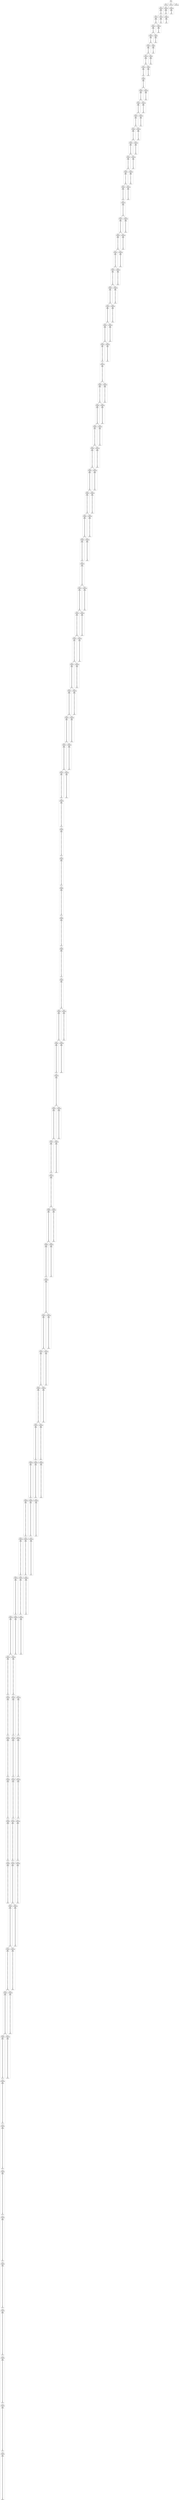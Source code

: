 digraph g {
node [shape = Mrecord];
nodo0[label="{EO: 0|cost: 0.0|A: null}"]
nodo1[label="{EO: 1|cost: -1.0|A: IrANodoarriba
}"]
nodo4[label="{EO: 4|cost: -2.0|A: IrANodoarriba
|
Pos\nSmartToy:\nNodo:\nE3

Visitados:\n
D7\nD7\nE7\nE6\nE5\nE4\n
Obstaculos:\n

}"]
nodo7[label="{EO: 7|cost: -3.0|A: IrANodoarriba
|
Pos\nSmartToy:\nNodo:\nE2

Visitados:\n
D7\nD7\nD7\nE7\nE6\nE5\nE4\n
Obstaculos:\n

}"]
nodo10[label="{EO: 10|cost: -4.0|A: IrANododerecha
|
Pos\nSmartToy:\nNodo:\nE1

Visitados:\n
D7\nD7\nD7\nD7\nE7\nE6\nE5\nE4\n
Obstaculos:\n

}"]
nodo12[label="{EO: 12|cost: -5.0|A: IrANododerecha
|
Pos\nSmartToy:\nNodo:\nF1

Visitados:\n
D7\nD7\nD7\nD7\nD7\nE7\nE6\nE5\nE4\n
Obstaculos:\n

}"]
nodo14[label="{EO: 14|cost: -6.0|A: IrANododerecha
|
Pos\nSmartToy:\nNodo:\nG1

Visitados:\n
D7\nD7\nD7\nD7\nD7\nD7\nE7\nE6\nE5\nE4\n
Obstaculos:\n

}"]
nodo16[label="{EO: 16|cost: -7.0|A: IrANododerecha
|
Pos\nSmartToy:\nNodo:\nH1

Visitados:\n
D7\nD7\nD7\nD7\nD7\nD7\nD7\nE7\nE6\nE5\nE4\n
Obstaculos:\n

}"]
nodo18[label="{EO: 18|cost: -8.0|A: IrANododerecha
|
Pos\nSmartToy:\nNodo:\nI1

Visitados:\n
D7\nD7\nD7\nD7\nD7\nD7\nD7\nD7\nE7\nE6\nE5\nE4\n
Obstaculos:\n

}"]
nodo20[label="{EO: 20|cost: -9.0|A: IrANodoabajo
|
Pos\nSmartToy:\nNodo:\nJ1

Visitados:\n
D7\nD7\nD7\nD7\nD7\nD7\nD7\nD7\nD7\nE7\nE6\nE5\nE4\n
Obstaculos:\n

}"]
nodo21[label="{EO: 21|cost: -10.0|A: IrANodoabajo
|
Pos\nSmartToy:\nNodo:\nJ2

Visitados:\n
D7\nD7\nD7\nD7\nD7\nD7\nD7\nD7\nD7\nD7\nE7\nE6\nE5\nE4\n
Obstaculos:\n

}"]
nodo23[label="{EO: 23|cost: -11.0|A: IrANodoabajo
|
Pos\nSmartToy:\nNodo:\nJ3

Visitados:\n
D7\nD7\nD7\nD7\nD7\nD7\nD7\nD7\nD7\nD7\nD7\nE7\nE6\nE5\nE4\n
Obstaculos:\n

}"]
nodo25[label="{EO: 25|cost: -12.0|A: IrANodoabajo
|
Pos\nSmartToy:\nNodo:\nJ4

Visitados:\n
D7\nD7\nD7\nD7\nD7\nD7\nD7\nD7\nD7\nD7\nD7\nD7\nE7\nE6\nE5\nE4\n
Obstaculos:\n

}"]
nodo27[label="{EO: 27|cost: -13.0|A: IrANodoabajo
|
Pos\nSmartToy:\nNodo:\nJ5

Visitados:\n
D7\nD7\nD7\nD7\nD7\nD7\nD7\nD7\nD7\nD7\nD7\nD7\nD7\nE7\nE6\nE5\nE4\n
Obstaculos:\n

}"]
nodo29[label="{EO: 29|cost: -14.0|A: IrANodoabajo
|
Pos\nSmartToy:\nNodo:\nJ6

Visitados:\n
D7\nD7\nD7\nD7\nD7\nD7\nD7\nD7\nD7\nD7\nD7\nD7\nD7\nD7\nE7\nE6\nE5\nE4\n
Obstaculos:\n

}"]
nodo31[label="{EO: 31|cost: -15.0|A: IrANodoabajo
|
Pos\nSmartToy:\nNodo:\nJ7

Visitados:\n
D7\nD7\nD7\nD7\nD7\nD7\nD7\nD7\nD7\nD7\nD7\nD7\nD7\nD7\nD7\nE7\nE6\nE5\nE4\n
Obstaculos:\n

}"]
nodo33[label="{EO: 33|cost: -16.0|A: IrANodoabajo
|
Pos\nSmartToy:\nNodo:\nJ8

Visitados:\n
D7\nD7\nD7\nD7\nD7\nD7\nD7\nD7\nD7\nD7\nD7\nD7\nD7\nD7\nD7\nD7\nE7\nE6\nE5\nE4\n
Obstaculos:\n

}"]
nodo35[label="{EO: 35|cost: -17.0|A: IrANodoabajo
|
Pos\nSmartToy:\nNodo:\nJ9

Visitados:\n
D7\nD7\nD7\nD7\nD7\nD7\nD7\nD7\nD7\nD7\nD7\nD7\nD7\nD7\nD7\nD7\nD7\nE7\nE6\nE5\nE4\n
Obstaculos:\n

}"]
nodo37[label="{EO: 37|cost: -18.0|A: IrANodoizquierda
|
Pos\nSmartToy:\nNodo:\nJ10

Visitados:\n
D7\nD7\nD7\nD7\nD7\nD7\nD7\nD7\nD7\nD7\nD7\nD7\nD7\nD7\nD7\nD7\nD7\nD7\nE7\nE6\nE5\nE4\n
Obstaculos:\n

}"]
nodo38[label="{EO: 38|cost: -19.0|A: IrANodoarriba
|
Pos\nSmartToy:\nNodo:\nI10

Visitados:\n
D7\nD7\nD7\nD7\nD7\nD7\nD7\nD7\nD7\nD7\nD7\nD7\nD7\nD7\nD7\nD7\nD7\nD7\nD7\nE7\nE6\nE5\nE4\n
Obstaculos:\n

}"]
nodo40[label="{EO: 40|cost: -20.0|A: IrANodoarriba
|
Pos\nSmartToy:\nNodo:\nI9

Visitados:\n
D7\nD7\nD7\nD7\nD7\nD7\nD7\nD7\nD7\nD7\nD7\nD7\nD7\nD7\nD7\nD7\nD7\nD7\nD7\nD7\nE7\nE6\nE5\nE4\n
Obstaculos:\n

}"]
nodo42[label="{EO: 42|cost: -21.0|A: IrANodoarriba
|
Pos\nSmartToy:\nNodo:\nI8

Visitados:\n
D7\nD7\nD7\nD7\nD7\nD7\nD7\nD7\nD7\nD7\nD7\nD7\nD7\nD7\nD7\nD7\nD7\nD7\nD7\nD7\nD7\nE7\nE6\nE5\nE4\n
Obstaculos:\n

}"]
nodo44[label="{EO: 44|cost: -22.0|A: IrANodoarriba
|
Pos\nSmartToy:\nNodo:\nI7

Visitados:\n
D7\nD7\nD7\nD7\nD7\nD7\nD7\nD7\nD7\nD7\nD7\nD7\nD7\nD7\nD7\nD7\nD7\nD7\nD7\nD7\nD7\nD7\nE7\nE6\nE5\nE4\n
Obstaculos:\n

}"]
nodo46[label="{EO: 46|cost: -23.0|A: IrANodoarriba
|
Pos\nSmartToy:\nNodo:\nI6

Visitados:\n
D7\nD7\nD7\nD7\nD7\nD7\nD7\nD7\nD7\nD7\nD7\nD7\nD7\nD7\nD7\nD7\nD7\nD7\nD7\nD7\nD7\nD7\nD7\nE7\nE6\nE5\nE4\n
Obstaculos:\n

}"]
nodo48[label="{EO: 48|cost: -24.0|A: IrANodoarriba
|
Pos\nSmartToy:\nNodo:\nI5

Visitados:\n
D7\nD7\nD7\nD7\nD7\nD7\nD7\nD7\nD7\nD7\nD7\nD7\nD7\nD7\nD7\nD7\nD7\nD7\nD7\nD7\nD7\nD7\nD7\nD7\nE7\nE6\nE5\nE4\n
Obstaculos:\n

}"]
nodo50[label="{EO: 50|cost: -25.0|A: IrANodoarriba
|
Pos\nSmartToy:\nNodo:\nI4

Visitados:\n
D7\nD7\nD7\nD7\nD7\nD7\nD7\nD7\nD7\nD7\nD7\nD7\nD7\nD7\nD7\nD7\nD7\nD7\nD7\nD7\nD7\nD7\nD7\nD7\nD7\nE7\nE6\nE5\nE4\n
Obstaculos:\n

}"]
nodo52[label="{EO: 52|cost: -26.0|A: IrANodoarriba
|
Pos\nSmartToy:\nNodo:\nI3

Visitados:\n
D7\nD7\nD7\nD7\nD7\nD7\nD7\nD7\nD7\nD7\nD7\nD7\nD7\nD7\nD7\nD7\nD7\nD7\nD7\nD7\nD7\nD7\nD7\nD7\nD7\nD7\nE7\nE6\nE5\nE4\n
Obstaculos:\n

}"]
nodo54[label="{EO: 54|cost: -27.0|A: IrANodoizquierda
|
Pos\nSmartToy:\nNodo:\nI2

Visitados:\n
D7\nD7\nD7\nD7\nD7\nD7\nD7\nD7\nD7\nD7\nD7\nD7\nD7\nD7\nD7\nD7\nD7\nD7\nD7\nD7\nD7\nD7\nD7\nD7\nD7\nD7\nD7\nE7\nE6\nE5\nE4\n
Obstaculos:\n

}"]
nodo55[label="{EO: 55|cost: -28.0|A: IrANodoabajo
|
Pos\nSmartToy:\nNodo:\nH2

Visitados:\n
D7\nD7\nD7\nD7\nD7\nD7\nD7\nD7\nD7\nD7\nD7\nD7\nD7\nD7\nD7\nD7\nD7\nD7\nD7\nD7\nD7\nD7\nD7\nD7\nD7\nD7\nD7\nD7\nE7\nE6\nE5\nE4\n
Obstaculos:\n

}"]
nodo57[label="{EO: 57|cost: -29.0|A: IrANodoabajo
|
Pos\nSmartToy:\nNodo:\nH3

Visitados:\n
D7\nD7\nD7\nD7\nD7\nD7\nD7\nD7\nD7\nD7\nD7\nD7\nD7\nD7\nD7\nD7\nD7\nD7\nD7\nD7\nD7\nD7\nD7\nD7\nD7\nD7\nD7\nD7\nD7\nE7\nE6\nE5\nE4\n
Obstaculos:\n

}"]
nodo59[label="{EO: 59|cost: -30.0|A: IrANodoabajo
|
Pos\nSmartToy:\nNodo:\nH4

Visitados:\n
D7\nD7\nD7\nD7\nD7\nD7\nD7\nD7\nD7\nD7\nD7\nD7\nD7\nD7\nD7\nD7\nD7\nD7\nD7\nD7\nD7\nD7\nD7\nD7\nD7\nD7\nD7\nD7\nD7\nD7\nE7\nE6\nE5\nE4\n
Obstaculos:\n

}"]
nodo61[label="{EO: 61|cost: -31.0|A: IrANodoabajo
|
Pos\nSmartToy:\nNodo:\nH5

Visitados:\n
D7\nD7\nD7\nD7\nD7\nD7\nD7\nD7\nD7\nD7\nD7\nD7\nD7\nD7\nD7\nD7\nD7\nD7\nD7\nD7\nD7\nD7\nD7\nD7\nD7\nD7\nD7\nD7\nD7\nD7\nD7\nE7\nE6\nE5\nE4\n
Obstaculos:\n

}"]
nodo63[label="{EO: 63|cost: -32.0|A: IrANodoabajo
|
Pos\nSmartToy:\nNodo:\nH6

Visitados:\n
D7\nD7\nD7\nD7\nD7\nD7\nD7\nD7\nD7\nD7\nD7\nD7\nD7\nD7\nD7\nD7\nD7\nD7\nD7\nD7\nD7\nD7\nD7\nD7\nD7\nD7\nD7\nD7\nD7\nD7\nD7\nD7\nE7\nE6\nE5\nE4\n
Obstaculos:\n

}"]
nodo65[label="{EO: 65|cost: -33.0|A: IrANodoabajo
|
Pos\nSmartToy:\nNodo:\nH7

Visitados:\n
D7\nD7\nD7\nD7\nD7\nD7\nD7\nD7\nD7\nD7\nD7\nD7\nD7\nD7\nD7\nD7\nD7\nD7\nD7\nD7\nD7\nD7\nD7\nD7\nD7\nD7\nD7\nD7\nD7\nD7\nD7\nD7\nD7\nE7\nE6\nE5\nE4\n
Obstaculos:\n

}"]
nodo67[label="{EO: 67|cost: -34.0|A: IrANodoabajo
|
Pos\nSmartToy:\nNodo:\nH8

Visitados:\n
D7\nD7\nD7\nD7\nD7\nD7\nD7\nD7\nD7\nD7\nD7\nD7\nD7\nD7\nD7\nD7\nD7\nD7\nD7\nD7\nD7\nD7\nD7\nD7\nD7\nD7\nD7\nD7\nD7\nD7\nD7\nD7\nD7\nD7\nE7\nE6\nE5\nE4\n
Obstaculos:\n

}"]
nodo69[label="{EO: 69|cost: -35.0|A: IrANodoabajo
|
Pos\nSmartToy:\nNodo:\nH9

Visitados:\n
D7\nD7\nD7\nD7\nD7\nD7\nD7\nD7\nD7\nD7\nD7\nD7\nD7\nD7\nD7\nD7\nD7\nD7\nD7\nD7\nD7\nD7\nD7\nD7\nD7\nD7\nD7\nD7\nD7\nD7\nD7\nD7\nD7\nD7\nD7\nE7\nE6\nE5\nE4\n
Obstaculos:\n

}"]
nodo71[label="{EO: 71|cost: -36.0|A: IrANodoizquierda
|
Pos\nSmartToy:\nNodo:\nH10

Visitados:\n
D7\nD7\nD7\nD7\nD7\nD7\nD7\nD7\nD7\nD7\nD7\nD7\nD7\nD7\nD7\nD7\nD7\nD7\nD7\nD7\nD7\nD7\nD7\nD7\nD7\nD7\nD7\nD7\nD7\nD7\nD7\nD7\nD7\nD7\nD7\nD7\nE7\nE6\nE5\nE4\n
Obstaculos:\n

}"]
nodo72[label="{EO: 72|cost: -37.0|A: IrANodoarriba
|
Pos\nSmartToy:\nNodo:\nG10

Visitados:\n
D7\nD7\nD7\nD7\nD7\nD7\nD7\nD7\nD7\nD7\nD7\nD7\nD7\nD7\nD7\nD7\nD7\nD7\nD7\nD7\nD7\nD7\nD7\nD7\nD7\nD7\nD7\nD7\nD7\nD7\nD7\nD7\nD7\nD7\nD7\nD7\nD7\nE7\nE6\nE5\nE4\n
Obstaculos:\n

}"]
nodo74[label="{EO: 74|cost: -38.0|A: IrANodoarriba
|
Pos\nSmartToy:\nNodo:\nG9

Visitados:\n
D7\nD7\nD7\nD7\nD7\nD7\nD7\nD7\nD7\nD7\nD7\nD7\nD7\nD7\nD7\nD7\nD7\nD7\nD7\nD7\nD7\nD7\nD7\nD7\nD7\nD7\nD7\nD7\nD7\nD7\nD7\nD7\nD7\nD7\nD7\nD7\nD7\nD7\nE7\nE6\nE5\nE4\n
Obstaculos:\n

}"]
nodo76[label="{EO: 76|cost: -39.0|A: IrANodoarriba
|
Pos\nSmartToy:\nNodo:\nG8

Visitados:\n
D7\nD7\nD7\nD7\nD7\nD7\nD7\nD7\nD7\nD7\nD7\nD7\nD7\nD7\nD7\nD7\nD7\nD7\nD7\nD7\nD7\nD7\nD7\nD7\nD7\nD7\nD7\nD7\nD7\nD7\nD7\nD7\nD7\nD7\nD7\nD7\nD7\nD7\nD7\nE7\nE6\nE5\nE4\n
Obstaculos:\n

}"]
nodo78[label="{EO: 78|cost: -40.0|A: IrANodoarriba
|
Pos\nSmartToy:\nNodo:\nG7

Visitados:\n
D7\nD7\nD7\nD7\nD7\nD7\nD7\nD7\nD7\nD7\nD7\nD7\nD7\nD7\nD7\nD7\nD7\nD7\nD7\nD7\nD7\nD7\nD7\nD7\nD7\nD7\nD7\nD7\nD7\nD7\nD7\nD7\nD7\nD7\nD7\nD7\nD7\nD7\nD7\nD7\nE7\nE6\nE5\nE4\n
Obstaculos:\n

}"]
nodo80[label="{EO: 80|cost: -41.0|A: IrANodoarriba
|
Pos\nSmartToy:\nNodo:\nG6

Visitados:\n
D7\nD7\nD7\nD7\nD7\nD7\nD7\nD7\nD7\nD7\nD7\nD7\nD7\nD7\nD7\nD7\nD7\nD7\nD7\nD7\nD7\nD7\nD7\nD7\nD7\nD7\nD7\nD7\nD7\nD7\nD7\nD7\nD7\nD7\nD7\nD7\nD7\nD7\nD7\nD7\nD7\nE7\nE6\nE5\nE4\n
Obstaculos:\n

}"]
nodo82[label="{EO: 82|cost: -42.0|A: IrANodoarriba
|
Pos\nSmartToy:\nNodo:\nG5

Visitados:\n
D7\nD7\nD7\nD7\nD7\nD7\nD7\nD7\nD7\nD7\nD7\nD7\nD7\nD7\nD7\nD7\nD7\nD7\nD7\nD7\nD7\nD7\nD7\nD7\nD7\nD7\nD7\nD7\nD7\nD7\nD7\nD7\nD7\nD7\nD7\nD7\nD7\nD7\nD7\nD7\nD7\nD7\nE7\nE6\nE5\nE4\n
Obstaculos:\n

}"]
nodo84[label="{EO: 84|cost: -43.0|A: IrANodoarriba
|
Pos\nSmartToy:\nNodo:\nG4

Visitados:\n
D7\nD7\nD7\nD7\nD7\nD7\nD7\nD7\nD7\nD7\nD7\nD7\nD7\nD7\nD7\nD7\nD7\nD7\nD7\nD7\nD7\nD7\nD7\nD7\nD7\nD7\nD7\nD7\nD7\nD7\nD7\nD7\nD7\nD7\nD7\nD7\nD7\nD7\nD7\nD7\nD7\nD7\nD7\nE7\nE6\nE5\nE4\n
Obstaculos:\n

}"]
nodo86[label="{EO: 86|cost: -44.0|A: IrANodoarriba
|
Pos\nSmartToy:\nNodo:\nG3

Visitados:\n
D7\nD7\nD7\nD7\nD7\nD7\nD7\nD7\nD7\nD7\nD7\nD7\nD7\nD7\nD7\nD7\nD7\nD7\nD7\nD7\nD7\nD7\nD7\nD7\nD7\nD7\nD7\nD7\nD7\nD7\nD7\nD7\nD7\nD7\nD7\nD7\nD7\nD7\nD7\nD7\nD7\nD7\nD7\nD7\nE7\nE6\nE5\nE4\n
Obstaculos:\n

}"]
nodo88[label="{EO: 88|cost: -45.0|A: IrANodoizquierda
|
Pos\nSmartToy:\nNodo:\nG2

Visitados:\n
D7\nD7\nD7\nD7\nD7\nD7\nD7\nD7\nD7\nD7\nD7\nD7\nD7\nD7\nD7\nD7\nD7\nD7\nD7\nD7\nD7\nD7\nD7\nD7\nD7\nD7\nD7\nD7\nD7\nD7\nD7\nD7\nD7\nD7\nD7\nD7\nD7\nD7\nD7\nD7\nD7\nD7\nD7\nD7\nD7\nE7\nE6\nE5\nE4\n
Obstaculos:\n

}"]
nodo89[label="{EO: 89|cost: -46.0|A: IrANodoabajo
|
Pos\nSmartToy:\nNodo:\nF2

Visitados:\n
D7\nD7\nD7\nD7\nD7\nD7\nD7\nD7\nD7\nD7\nD7\nD7\nD7\nD7\nD7\nD7\nD7\nD7\nD7\nD7\nD7\nD7\nD7\nD7\nD7\nD7\nD7\nD7\nD7\nD7\nD7\nD7\nD7\nD7\nD7\nD7\nD7\nD7\nD7\nD7\nD7\nD7\nD7\nD7\nD7\nD7\nE7\nE6\nE5\nE4\n
Obstaculos:\n

}"]
nodo90[label="{EO: 90|cost: -47.0|A: IrANodoabajo
|
Pos\nSmartToy:\nNodo:\nF3

Visitados:\n
D7\nD7\nD7\nD7\nD7\nD7\nD7\nD7\nD7\nD7\nD7\nD7\nD7\nD7\nD7\nD7\nD7\nD7\nD7\nD7\nD7\nD7\nD7\nD7\nD7\nD7\nD7\nD7\nD7\nD7\nD7\nD7\nD7\nD7\nD7\nD7\nD7\nD7\nD7\nD7\nD7\nD7\nD7\nD7\nD7\nD7\nD7\nE7\nE6\nE5\nE4\n
Obstaculos:\n

}"]
nodo91[label="{EO: 91|cost: -48.0|A: IrANodoabajo
|
Pos\nSmartToy:\nNodo:\nF4

Visitados:\n
D7\nD7\nD7\nD7\nD7\nD7\nD7\nD7\nD7\nD7\nD7\nD7\nD7\nD7\nD7\nD7\nD7\nD7\nD7\nD7\nD7\nD7\nD7\nD7\nD7\nD7\nD7\nD7\nD7\nD7\nD7\nD7\nD7\nD7\nD7\nD7\nD7\nD7\nD7\nD7\nD7\nD7\nD7\nD7\nD7\nD7\nD7\nD7\nE7\nE6\nE5\nE4\n
Obstaculos:\n

}"]
nodo92[label="{EO: 92|cost: -49.0|A: IrANodoabajo
|
Pos\nSmartToy:\nNodo:\nF5

Visitados:\n
D7\nD7\nD7\nD7\nD7\nD7\nD7\nD7\nD7\nD7\nD7\nD7\nD7\nD7\nD7\nD7\nD7\nD7\nD7\nD7\nD7\nD7\nD7\nD7\nD7\nD7\nD7\nD7\nD7\nD7\nD7\nD7\nD7\nD7\nD7\nD7\nD7\nD7\nD7\nD7\nD7\nD7\nD7\nD7\nD7\nD7\nD7\nD7\nD7\nE7\nE6\nE5\nE4\n
Obstaculos:\n

}"]
nodo93[label="{EO: 93|cost: -50.0|A: IrANodoabajo
|
Pos\nSmartToy:\nNodo:\nF6

Visitados:\n
D7\nD7\nD7\nD7\nD7\nD7\nD7\nD7\nD7\nD7\nD7\nD7\nD7\nD7\nD7\nD7\nD7\nD7\nD7\nD7\nD7\nD7\nD7\nD7\nD7\nD7\nD7\nD7\nD7\nD7\nD7\nD7\nD7\nD7\nD7\nD7\nD7\nD7\nD7\nD7\nD7\nD7\nD7\nD7\nD7\nD7\nD7\nD7\nD7\nD7\nE7\nE6\nE5\nE4\n
Obstaculos:\n

}"]
nodo94[label="{EO: 94|cost: -51.0|A: IrANodoabajo
|
Pos\nSmartToy:\nNodo:\nF7

Visitados:\n
D7\nD7\nD7\nD7\nD7\nD7\nD7\nD7\nD7\nD7\nD7\nD7\nD7\nD7\nD7\nD7\nD7\nD7\nD7\nD7\nD7\nD7\nD7\nD7\nD7\nD7\nD7\nD7\nD7\nD7\nD7\nD7\nD7\nD7\nD7\nD7\nD7\nD7\nD7\nD7\nD7\nD7\nD7\nD7\nD7\nD7\nD7\nD7\nD7\nD7\nD7\nE7\nE6\nE5\nE4\n
Obstaculos:\n

}"]
nodo95[label="{EO: 95|cost: -52.0|A: IrANodoabajo
|
Pos\nSmartToy:\nNodo:\nF8

Visitados:\n
D7\nD7\nD7\nD7\nD7\nD7\nD7\nD7\nD7\nD7\nD7\nD7\nD7\nD7\nD7\nD7\nD7\nD7\nD7\nD7\nD7\nD7\nD7\nD7\nD7\nD7\nD7\nD7\nD7\nD7\nD7\nD7\nD7\nD7\nD7\nD7\nD7\nD7\nD7\nD7\nD7\nD7\nD7\nD7\nD7\nD7\nD7\nD7\nD7\nD7\nD7\nD7\nE7\nE6\nE5\nE4\n
Obstaculos:\n

}"]
nodo97[label="{EO: 97|cost: -53.0|A: IrANodoabajo
|
Pos\nSmartToy:\nNodo:\nF9

Visitados:\n
D7\nD7\nD7\nD7\nD7\nD7\nD7\nD7\nD7\nD7\nD7\nD7\nD7\nD7\nD7\nD7\nD7\nD7\nD7\nD7\nD7\nD7\nD7\nD7\nD7\nD7\nD7\nD7\nD7\nD7\nD7\nD7\nD7\nD7\nD7\nD7\nD7\nD7\nD7\nD7\nD7\nD7\nD7\nD7\nD7\nD7\nD7\nD7\nD7\nD7\nD7\nD7\nD7\nE7\nE6\nE5\nE4\n
Obstaculos:\n

}"]
nodo99[label="{EO: 99|cost: -54.0|A: IrANodoizquierda
|
Pos\nSmartToy:\nNodo:\nF10

Visitados:\n
D7\nD7\nD7\nD7\nD7\nD7\nD7\nD7\nD7\nD7\nD7\nD7\nD7\nD7\nD7\nD7\nD7\nD7\nD7\nD7\nD7\nD7\nD7\nD7\nD7\nD7\nD7\nD7\nD7\nD7\nD7\nD7\nD7\nD7\nD7\nD7\nD7\nD7\nD7\nD7\nD7\nD7\nD7\nD7\nD7\nD7\nD7\nD7\nD7\nD7\nD7\nD7\nD7\nD7\nE7\nE6\nE5\nE4\n
Obstaculos:\n

}"]
nodo100[label="{EO: 100|cost: -55.0|A: IrANodoarriba
|
Pos\nSmartToy:\nNodo:\nE10

Visitados:\n
D7\nD7\nD7\nD7\nD7\nD7\nD7\nD7\nD7\nD7\nD7\nD7\nD7\nD7\nD7\nD7\nD7\nD7\nD7\nD7\nD7\nD7\nD7\nD7\nD7\nD7\nD7\nD7\nD7\nD7\nD7\nD7\nD7\nD7\nD7\nD7\nD7\nD7\nD7\nD7\nD7\nD7\nD7\nD7\nD7\nD7\nD7\nD7\nD7\nD7\nD7\nD7\nD7\nD7\nD7\nE7\nE6\nE5\nE4\n
Obstaculos:\n

}"]
nodo102[label="{EO: 102|cost: -56.0|A: IrANodoarriba
|
Pos\nSmartToy:\nNodo:\nE9

Visitados:\n
D7\nD7\nD7\nD7\nD7\nD7\nD7\nD7\nD7\nD7\nD7\nD7\nD7\nD7\nD7\nD7\nD7\nD7\nD7\nD7\nD7\nD7\nD7\nD7\nD7\nD7\nD7\nD7\nD7\nD7\nD7\nD7\nD7\nD7\nD7\nD7\nD7\nD7\nD7\nD7\nD7\nD7\nD7\nD7\nD7\nD7\nD7\nD7\nD7\nD7\nD7\nD7\nD7\nD7\nD7\nD7\nE7\nE6\nE5\nE4\n
Obstaculos:\n

}"]
nodo104[label="{EO: 104|cost: -57.0|A: IrANodoizquierda
|
Pos\nSmartToy:\nNodo:\nE8

Visitados:\n
D7\nD7\nD7\nD7\nD7\nD7\nD7\nD7\nD7\nD7\nD7\nD7\nD7\nD7\nD7\nD7\nD7\nD7\nD7\nD7\nD7\nD7\nD7\nD7\nD7\nD7\nD7\nD7\nD7\nD7\nD7\nD7\nD7\nD7\nD7\nD7\nD7\nD7\nD7\nD7\nD7\nD7\nD7\nD7\nD7\nD7\nD7\nD7\nD7\nD7\nD7\nD7\nD7\nD7\nD7\nD7\nD7\nE7\nE6\nE5\nE4\n
Obstaculos:\n

}"]
nodo105[label="{EO: 105|cost: -58.0|A: IrANodoabajo
|
Pos\nSmartToy:\nNodo:\nD8

Visitados:\n
D7\nD7\nD7\nD7\nD7\nD7\nD7\nD7\nD7\nD7\nD7\nD7\nD7\nD7\nD7\nD7\nD7\nD7\nD7\nD7\nD7\nD7\nD7\nD7\nD7\nD7\nD7\nD7\nD7\nD7\nD7\nD7\nD7\nD7\nD7\nD7\nD7\nD7\nD7\nD7\nD7\nD7\nD7\nD7\nD7\nD7\nD7\nD7\nD7\nD7\nD7\nD7\nD7\nD7\nD7\nD7\nD7\nD7\nE7\nE6\nE5\nE4\n
Obstaculos:\n

}"]
nodo107[label="{EO: 107|cost: -59.0|A: IrANodoabajo
|
Pos\nSmartToy:\nNodo:\nD9

Visitados:\n
D7\nD7\nD7\nD7\nD7\nD7\nD7\nD7\nD7\nD7\nD7\nD7\nD7\nD7\nD7\nD7\nD7\nD7\nD7\nD7\nD7\nD7\nD7\nD7\nD7\nD7\nD7\nD7\nD7\nD7\nD7\nD7\nD7\nD7\nD7\nD7\nD7\nD7\nD7\nD7\nD7\nD7\nD7\nD7\nD7\nD7\nD7\nD7\nD7\nD7\nD7\nD7\nD7\nD7\nD7\nD7\nD7\nD7\nD7\nE7\nE6\nE5\nE4\n
Obstaculos:\n

}"]
nodo109[label="{EO: 109|cost: -60.0|A: IrANodoizquierda
|
Pos\nSmartToy:\nNodo:\nD10

Visitados:\n
D7\nD7\nD7\nD7\nD7\nD7\nD7\nD7\nD7\nD7\nD7\nD7\nD7\nD7\nD7\nD7\nD7\nD7\nD7\nD7\nD7\nD7\nD7\nD7\nD7\nD7\nD7\nD7\nD7\nD7\nD7\nD7\nD7\nD7\nD7\nD7\nD7\nD7\nD7\nD7\nD7\nD7\nD7\nD7\nD7\nD7\nD7\nD7\nD7\nD7\nD7\nD7\nD7\nD7\nD7\nD7\nD7\nD7\nD7\nD7\nE7\nE6\nE5\nE4\n
Obstaculos:\n

}"]
nodo110[label="{EO: 110|cost: -61.0|A: IrANodoarriba
|
Pos\nSmartToy:\nNodo:\nC10

Visitados:\n
D7\nD7\nD7\nD7\nD7\nD7\nD7\nD7\nD7\nD7\nD7\nD7\nD7\nD7\nD7\nD7\nD7\nD7\nD7\nD7\nD7\nD7\nD7\nD7\nD7\nD7\nD7\nD7\nD7\nD7\nD7\nD7\nD7\nD7\nD7\nD7\nD7\nD7\nD7\nD7\nD7\nD7\nD7\nD7\nD7\nD7\nD7\nD7\nD7\nD7\nD7\nD7\nD7\nD7\nD7\nD7\nD7\nD7\nD7\nD7\nD7\nE7\nE6\nE5\nE4\n
Obstaculos:\n

}"]
nodo112[label="{EO: 112|cost: -62.0|A: IrANodoarriba
|
Pos\nSmartToy:\nNodo:\nC9

Visitados:\n
D7\nD7\nD7\nD7\nD7\nD7\nD7\nD7\nD7\nD7\nD7\nD7\nD7\nD7\nD7\nD7\nD7\nD7\nD7\nD7\nD7\nD7\nD7\nD7\nD7\nD7\nD7\nD7\nD7\nD7\nD7\nD7\nD7\nD7\nD7\nD7\nD7\nD7\nD7\nD7\nD7\nD7\nD7\nD7\nD7\nD7\nD7\nD7\nD7\nD7\nD7\nD7\nD7\nD7\nD7\nD7\nD7\nD7\nD7\nD7\nD7\nD7\nE7\nE6\nE5\nE4\n
Obstaculos:\n

}"]
nodo114[label="{EO: 114|cost: -63.0|A: IrANodoarriba
|
Pos\nSmartToy:\nNodo:\nC8

Visitados:\n
D7\nD7\nD7\nD7\nD7\nD7\nD7\nD7\nD7\nD7\nD7\nD7\nD7\nD7\nD7\nD7\nD7\nD7\nD7\nD7\nD7\nD7\nD7\nD7\nD7\nD7\nD7\nD7\nD7\nD7\nD7\nD7\nD7\nD7\nD7\nD7\nD7\nD7\nD7\nD7\nD7\nD7\nD7\nD7\nD7\nD7\nD7\nD7\nD7\nD7\nD7\nD7\nD7\nD7\nD7\nD7\nD7\nD7\nD7\nD7\nD7\nD7\nD7\nE7\nE6\nE5\nE4\n
Obstaculos:\n

}"]
nodo116[label="{EO: 116|cost: -64.0|A: IrANodoarriba
|
Pos\nSmartToy:\nNodo:\nC7

Visitados:\n
D7\nD7\nD7\nD7\nD7\nD7\nD7\nD7\nD7\nD7\nD7\nD7\nD7\nD7\nD7\nD7\nD7\nD7\nD7\nD7\nD7\nD7\nD7\nD7\nD7\nD7\nD7\nD7\nD7\nD7\nD7\nD7\nD7\nD7\nD7\nD7\nD7\nD7\nD7\nD7\nD7\nD7\nD7\nD7\nD7\nD7\nD7\nD7\nD7\nD7\nD7\nD7\nD7\nD7\nD7\nD7\nD7\nD7\nD7\nD7\nD7\nD7\nD7\nD7\nE7\nE6\nE5\nE4\n
Obstaculos:\n

}"]
nodo118[label="{EO: 118|cost: -65.0|A: IrANodoarriba
|
Pos\nSmartToy:\nNodo:\nC6

Visitados:\n
D7\nD7\nD7\nD7\nD7\nD7\nD7\nD7\nD7\nD7\nD7\nD7\nD7\nD7\nD7\nD7\nD7\nD7\nD7\nD7\nD7\nD7\nD7\nD7\nD7\nD7\nD7\nD7\nD7\nD7\nD7\nD7\nD7\nD7\nD7\nD7\nD7\nD7\nD7\nD7\nD7\nD7\nD7\nD7\nD7\nD7\nD7\nD7\nD7\nD7\nD7\nD7\nD7\nD7\nD7\nD7\nD7\nD7\nD7\nD7\nD7\nD7\nD7\nD7\nD7\nE7\nE6\nE5\nE4\n
Obstaculos:\n

}"]
nodo121[label="{EO: 121|cost: -66.0|A: IrANodoarriba
|
Pos\nSmartToy:\nNodo:\nC5

Visitados:\n
D7\nD7\nD7\nD7\nD7\nD7\nD7\nD7\nD7\nD7\nD7\nD7\nD7\nD7\nD7\nD7\nD7\nD7\nD7\nD7\nD7\nD7\nD7\nD7\nD7\nD7\nD7\nD7\nD7\nD7\nD7\nD7\nD7\nD7\nD7\nD7\nD7\nD7\nD7\nD7\nD7\nD7\nD7\nD7\nD7\nD7\nD7\nD7\nD7\nD7\nD7\nD7\nD7\nD7\nD7\nD7\nD7\nD7\nD7\nD7\nD7\nD7\nD7\nD7\nD7\nD7\nE7\nE6\nE5\nE4\n
Obstaculos:\n

}"]
nodo124[label="{EO: 124|cost: -67.0|A: IrANodoarriba
|
Pos\nSmartToy:\nNodo:\nC4

Visitados:\n
D7\nD7\nD7\nD7\nD7\nD7\nD7\nD7\nD7\nD7\nD7\nD7\nD7\nD7\nD7\nD7\nD7\nD7\nD7\nD7\nD7\nD7\nD7\nD7\nD7\nD7\nD7\nD7\nD7\nD7\nD7\nD7\nD7\nD7\nD7\nD7\nD7\nD7\nD7\nD7\nD7\nD7\nD7\nD7\nD7\nD7\nD7\nD7\nD7\nD7\nD7\nD7\nD7\nD7\nD7\nD7\nD7\nD7\nD7\nD7\nD7\nD7\nD7\nD7\nD7\nD7\nD7\nE7\nE6\nE5\nE4\n
Obstaculos:\n

}"]
nodo127[label="{EO: 127|cost: -68.0|A: IrANodoarriba
|
Pos\nSmartToy:\nNodo:\nC3

Visitados:\n
D7\nD7\nD7\nD7\nD7\nD7\nD7\nD7\nD7\nD7\nD7\nD7\nD7\nD7\nD7\nD7\nD7\nD7\nD7\nD7\nD7\nD7\nD7\nD7\nD7\nD7\nD7\nD7\nD7\nD7\nD7\nD7\nD7\nD7\nD7\nD7\nD7\nD7\nD7\nD7\nD7\nD7\nD7\nD7\nD7\nD7\nD7\nD7\nD7\nD7\nD7\nD7\nD7\nD7\nD7\nD7\nD7\nD7\nD7\nD7\nD7\nD7\nD7\nD7\nD7\nD7\nD7\nD7\nE7\nE6\nE5\nE4\n
Obstaculos:\n

}"]
nodo130[label="{EO: 130|cost: -69.0|A: IrANodoarriba
|
Pos\nSmartToy:\nNodo:\nC2

Visitados:\n
D7\nD7\nD7\nD7\nD7\nD7\nD7\nD7\nD7\nD7\nD7\nD7\nD7\nD7\nD7\nD7\nD7\nD7\nD7\nD7\nD7\nD7\nD7\nD7\nD7\nD7\nD7\nD7\nD7\nD7\nD7\nD7\nD7\nD7\nD7\nD7\nD7\nD7\nD7\nD7\nD7\nD7\nD7\nD7\nD7\nD7\nD7\nD7\nD7\nD7\nD7\nD7\nD7\nD7\nD7\nD7\nD7\nD7\nD7\nD7\nD7\nD7\nD7\nD7\nD7\nD7\nD7\nD7\nD7\nE7\nE6\nE5\nE4\n
Obstaculos:\n

}"]
nodo133[label="{EO: 133|cost: -70.0|A: IrANododerecha
|
Pos\nSmartToy:\nNodo:\nC1

Visitados:\n
D7\nD7\nD7\nD7\nD7\nD7\nD7\nD7\nD7\nD7\nD7\nD7\nD7\nD7\nD7\nD7\nD7\nD7\nD7\nD7\nD7\nD7\nD7\nD7\nD7\nD7\nD7\nD7\nD7\nD7\nD7\nD7\nD7\nD7\nD7\nD7\nD7\nD7\nD7\nD7\nD7\nD7\nD7\nD7\nD7\nD7\nD7\nD7\nD7\nD7\nD7\nD7\nD7\nD7\nD7\nD7\nD7\nD7\nD7\nD7\nD7\nD7\nD7\nD7\nD7\nD7\nD7\nD7\nD7\nD7\nE7\nE6\nE5\nE4\n
Obstaculos:\n

}"]
nodo135[label="{EO: 135|cost: -71.0|A: IrANodoabajo
|
Pos\nSmartToy:\nNodo:\nD1

Visitados:\n
D7\nD7\nD7\nD7\nD7\nD7\nD7\nD7\nD7\nD7\nD7\nD7\nD7\nD7\nD7\nD7\nD7\nD7\nD7\nD7\nD7\nD7\nD7\nD7\nD7\nD7\nD7\nD7\nD7\nD7\nD7\nD7\nD7\nD7\nD7\nD7\nD7\nD7\nD7\nD7\nD7\nD7\nD7\nD7\nD7\nD7\nD7\nD7\nD7\nD7\nD7\nD7\nD7\nD7\nD7\nD7\nD7\nD7\nD7\nD7\nD7\nD7\nD7\nD7\nD7\nD7\nD7\nD7\nD7\nD7\nD7\nE7\nE6\nE5\nE4\n
Obstaculos:\n

}"]
nodo136[label="{EO: 136|cost: -72.0|A: IrANodoabajo
|
Pos\nSmartToy:\nNodo:\nD2

Visitados:\n
D7\nD7\nD7\nD7\nD7\nD7\nD7\nD7\nD7\nD7\nD7\nD7\nD7\nD7\nD7\nD7\nD7\nD7\nD7\nD7\nD7\nD7\nD7\nD7\nD7\nD7\nD7\nD7\nD7\nD7\nD7\nD7\nD7\nD7\nD7\nD7\nD7\nD7\nD7\nD7\nD7\nD7\nD7\nD7\nD7\nD7\nD7\nD7\nD7\nD7\nD7\nD7\nD7\nD7\nD7\nD7\nD7\nD7\nD7\nD7\nD7\nD7\nD7\nD7\nD7\nD7\nD7\nD7\nD7\nD7\nD7\nD7\nE7\nE6\nE5\nE4\n
Obstaculos:\n

}"]
nodo137[label="{EO: 137|cost: -73.0|A: IrANodoabajo
|
Pos\nSmartToy:\nNodo:\nD3

Visitados:\n
D7\nD7\nD7\nD7\nD7\nD7\nD7\nD7\nD7\nD7\nD7\nD7\nD7\nD7\nD7\nD7\nD7\nD7\nD7\nD7\nD7\nD7\nD7\nD7\nD7\nD7\nD7\nD7\nD7\nD7\nD7\nD7\nD7\nD7\nD7\nD7\nD7\nD7\nD7\nD7\nD7\nD7\nD7\nD7\nD7\nD7\nD7\nD7\nD7\nD7\nD7\nD7\nD7\nD7\nD7\nD7\nD7\nD7\nD7\nD7\nD7\nD7\nD7\nD7\nD7\nD7\nD7\nD7\nD7\nD7\nD7\nD7\nD7\nE7\nE6\nE5\nE4\n
Obstaculos:\n

}"]
nodo138[label="{EO: 138|cost: -74.0|A: IrANodoabajo
|
Pos\nSmartToy:\nNodo:\nD4

Visitados:\n
D7\nD7\nD7\nD7\nD7\nD7\nD7\nD7\nD7\nD7\nD7\nD7\nD7\nD7\nD7\nD7\nD7\nD7\nD7\nD7\nD7\nD7\nD7\nD7\nD7\nD7\nD7\nD7\nD7\nD7\nD7\nD7\nD7\nD7\nD7\nD7\nD7\nD7\nD7\nD7\nD7\nD7\nD7\nD7\nD7\nD7\nD7\nD7\nD7\nD7\nD7\nD7\nD7\nD7\nD7\nD7\nD7\nD7\nD7\nD7\nD7\nD7\nD7\nD7\nD7\nD7\nD7\nD7\nD7\nD7\nD7\nD7\nD7\nD7\nE7\nE6\nE5\nE4\n
Obstaculos:\n

}"]
nodo139[label="{EO: 139|cost: -75.0|A: IrANodoabajo
|
Pos\nSmartToy:\nNodo:\nD5

Visitados:\n
D7\nD7\nD7\nD7\nD7\nD7\nD7\nD7\nD7\nD7\nD7\nD7\nD7\nD7\nD7\nD7\nD7\nD7\nD7\nD7\nD7\nD7\nD7\nD7\nD7\nD7\nD7\nD7\nD7\nD7\nD7\nD7\nD7\nD7\nD7\nD7\nD7\nD7\nD7\nD7\nD7\nD7\nD7\nD7\nD7\nD7\nD7\nD7\nD7\nD7\nD7\nD7\nD7\nD7\nD7\nD7\nD7\nD7\nD7\nD7\nD7\nD7\nD7\nD7\nD7\nD7\nD7\nD7\nD7\nD7\nD7\nD7\nD7\nD7\nD7\nE7\nE6\nE5\nE4\n
Obstaculos:\n

}"]

nodo138 -> nodo139;

nodo137 -> nodo138;

nodo136 -> nodo137;

nodo135 -> nodo136;

nodo133 -> nodo135;

nodo130 -> nodo133;
nodo134[label="{EO: 134|cost: -70.0|A: IrANodoizquierda
|
Pos\nSmartToy:\nNodo:\nC1

Visitados:\n
D7\nD7\nD7\nD7\nD7\nD7\nD7\nD7\nD7\nD7\nD7\nD7\nD7\nD7\nD7\nD7\nD7\nD7\nD7\nD7\nD7\nD7\nD7\nD7\nD7\nD7\nD7\nD7\nD7\nD7\nD7\nD7\nD7\nD7\nD7\nD7\nD7\nD7\nD7\nD7\nD7\nD7\nD7\nD7\nD7\nD7\nD7\nD7\nD7\nD7\nD7\nD7\nD7\nD7\nD7\nD7\nD7\nD7\nD7\nD7\nD7\nD7\nD7\nD7\nD7\nD7\nD7\nD7\nD7\nD7\nE7\nE6\nE5\nE4\n
Obstaculos:\n

}"]
nodo140[label="{EO: 140|cost: -71.0|A: IrANodoabajo
|
Pos\nSmartToy:\nNodo:\nB1

Visitados:\n
D7\nD7\nD7\nD7\nD7\nD7\nD7\nD7\nD7\nD7\nD7\nD7\nD7\nD7\nD7\nD7\nD7\nD7\nD7\nD7\nD7\nD7\nD7\nD7\nD7\nD7\nD7\nD7\nD7\nD7\nD7\nD7\nD7\nD7\nD7\nD7\nD7\nD7\nD7\nD7\nD7\nD7\nD7\nD7\nD7\nD7\nD7\nD7\nD7\nD7\nD7\nD7\nD7\nD7\nD7\nD7\nD7\nD7\nD7\nD7\nD7\nD7\nD7\nD7\nD7\nD7\nD7\nD7\nD7\nD7\nD7\nE7\nE6\nE5\nE4\n
Obstaculos:\n

}"]
nodo142[label="{EO: 142|cost: -72.0|A: IrANodoabajo
|
Pos\nSmartToy:\nNodo:\nB2

Visitados:\n
D7\nD7\nD7\nD7\nD7\nD7\nD7\nD7\nD7\nD7\nD7\nD7\nD7\nD7\nD7\nD7\nD7\nD7\nD7\nD7\nD7\nD7\nD7\nD7\nD7\nD7\nD7\nD7\nD7\nD7\nD7\nD7\nD7\nD7\nD7\nD7\nD7\nD7\nD7\nD7\nD7\nD7\nD7\nD7\nD7\nD7\nD7\nD7\nD7\nD7\nD7\nD7\nD7\nD7\nD7\nD7\nD7\nD7\nD7\nD7\nD7\nD7\nD7\nD7\nD7\nD7\nD7\nD7\nD7\nD7\nD7\nD7\nE7\nE6\nE5\nE4\n
Obstaculos:\n

}"]
nodo144[label="{EO: 144|cost: -73.0|A: IrANodoabajo
|
Pos\nSmartToy:\nNodo:\nB3

Visitados:\n
D7\nD7\nD7\nD7\nD7\nD7\nD7\nD7\nD7\nD7\nD7\nD7\nD7\nD7\nD7\nD7\nD7\nD7\nD7\nD7\nD7\nD7\nD7\nD7\nD7\nD7\nD7\nD7\nD7\nD7\nD7\nD7\nD7\nD7\nD7\nD7\nD7\nD7\nD7\nD7\nD7\nD7\nD7\nD7\nD7\nD7\nD7\nD7\nD7\nD7\nD7\nD7\nD7\nD7\nD7\nD7\nD7\nD7\nD7\nD7\nD7\nD7\nD7\nD7\nD7\nD7\nD7\nD7\nD7\nD7\nD7\nD7\nD7\nE7\nE6\nE5\nE4\n
Obstaculos:\n

}"]
nodo146[label="{EO: 146|cost: -74.0|A: IrANodoabajo
|
Pos\nSmartToy:\nNodo:\nB4

Visitados:\n
D7\nD7\nD7\nD7\nD7\nD7\nD7\nD7\nD7\nD7\nD7\nD7\nD7\nD7\nD7\nD7\nD7\nD7\nD7\nD7\nD7\nD7\nD7\nD7\nD7\nD7\nD7\nD7\nD7\nD7\nD7\nD7\nD7\nD7\nD7\nD7\nD7\nD7\nD7\nD7\nD7\nD7\nD7\nD7\nD7\nD7\nD7\nD7\nD7\nD7\nD7\nD7\nD7\nD7\nD7\nD7\nD7\nD7\nD7\nD7\nD7\nD7\nD7\nD7\nD7\nD7\nD7\nD7\nD7\nD7\nD7\nD7\nD7\nD7\nE7\nE6\nE5\nE4\n
Obstaculos:\n

}"]
nodo148[label="{EO: 148|cost: -75.0|A: IrANodoabajo
|
Pos\nSmartToy:\nNodo:\nB5

Visitados:\n
D7\nD7\nD7\nD7\nD7\nD7\nD7\nD7\nD7\nD7\nD7\nD7\nD7\nD7\nD7\nD7\nD7\nD7\nD7\nD7\nD7\nD7\nD7\nD7\nD7\nD7\nD7\nD7\nD7\nD7\nD7\nD7\nD7\nD7\nD7\nD7\nD7\nD7\nD7\nD7\nD7\nD7\nD7\nD7\nD7\nD7\nD7\nD7\nD7\nD7\nD7\nD7\nD7\nD7\nD7\nD7\nD7\nD7\nD7\nD7\nD7\nD7\nD7\nD7\nD7\nD7\nD7\nD7\nD7\nD7\nD7\nD7\nD7\nD7\nD7\nE7\nE6\nE5\nE4\n
Obstaculos:\n

}"]
nodo150[label="{EO: 150|cost: -76.0|A: IrANodoabajo
|
Pos\nSmartToy:\nNodo:\nB6

Visitados:\n
D7\nD7\nD7\nD7\nD7\nD7\nD7\nD7\nD7\nD7\nD7\nD7\nD7\nD7\nD7\nD7\nD7\nD7\nD7\nD7\nD7\nD7\nD7\nD7\nD7\nD7\nD7\nD7\nD7\nD7\nD7\nD7\nD7\nD7\nD7\nD7\nD7\nD7\nD7\nD7\nD7\nD7\nD7\nD7\nD7\nD7\nD7\nD7\nD7\nD7\nD7\nD7\nD7\nD7\nD7\nD7\nD7\nD7\nD7\nD7\nD7\nD7\nD7\nD7\nD7\nD7\nD7\nD7\nD7\nD7\nD7\nD7\nD7\nD7\nD7\nD7\nE7\nE6\nE5\nE4\n
Obstaculos:\n

}"]
nodo152[label="{EO: 152|cost: -77.0|A: IrANodoabajo
|
Pos\nSmartToy:\nNodo:\nB7

Visitados:\n
D7\nD7\nD7\nD7\nD7\nD7\nD7\nD7\nD7\nD7\nD7\nD7\nD7\nD7\nD7\nD7\nD7\nD7\nD7\nD7\nD7\nD7\nD7\nD7\nD7\nD7\nD7\nD7\nD7\nD7\nD7\nD7\nD7\nD7\nD7\nD7\nD7\nD7\nD7\nD7\nD7\nD7\nD7\nD7\nD7\nD7\nD7\nD7\nD7\nD7\nD7\nD7\nD7\nD7\nD7\nD7\nD7\nD7\nD7\nD7\nD7\nD7\nD7\nD7\nD7\nD7\nD7\nD7\nD7\nD7\nD7\nD7\nD7\nD7\nD7\nD7\nD7\nE7\nE6\nE5\nE4\n
Obstaculos:\n

}"]
nodo154[label="{EO: 154|cost: -78.0|A: IrANodoabajo
|
Pos\nSmartToy:\nNodo:\nB8

Visitados:\n
D7\nD7\nD7\nD7\nD7\nD7\nD7\nD7\nD7\nD7\nD7\nD7\nD7\nD7\nD7\nD7\nD7\nD7\nD7\nD7\nD7\nD7\nD7\nD7\nD7\nD7\nD7\nD7\nD7\nD7\nD7\nD7\nD7\nD7\nD7\nD7\nD7\nD7\nD7\nD7\nD7\nD7\nD7\nD7\nD7\nD7\nD7\nD7\nD7\nD7\nD7\nD7\nD7\nD7\nD7\nD7\nD7\nD7\nD7\nD7\nD7\nD7\nD7\nD7\nD7\nD7\nD7\nD7\nD7\nD7\nD7\nD7\nD7\nD7\nD7\nD7\nD7\nD7\nE7\nE6\nE5\nE4\n
Obstaculos:\n

}"]
nodo156[label="{EO: 156|cost: -79.0|A: IrANodoabajo
|
Pos\nSmartToy:\nNodo:\nB9

Visitados:\n
D7\nD7\nD7\nD7\nD7\nD7\nD7\nD7\nD7\nD7\nD7\nD7\nD7\nD7\nD7\nD7\nD7\nD7\nD7\nD7\nD7\nD7\nD7\nD7\nD7\nD7\nD7\nD7\nD7\nD7\nD7\nD7\nD7\nD7\nD7\nD7\nD7\nD7\nD7\nD7\nD7\nD7\nD7\nD7\nD7\nD7\nD7\nD7\nD7\nD7\nD7\nD7\nD7\nD7\nD7\nD7\nD7\nD7\nD7\nD7\nD7\nD7\nD7\nD7\nD7\nD7\nD7\nD7\nD7\nD7\nD7\nD7\nD7\nD7\nD7\nD7\nD7\nD7\nD7\nE7\nE6\nE5\nE4\n
Obstaculos:\n

}"]
nodo158[label="{EO: 158|cost: -80.0|A: IrANodoizquierda
|
Pos\nSmartToy:\nNodo:\nB10

Visitados:\n
D7\nD7\nD7\nD7\nD7\nD7\nD7\nD7\nD7\nD7\nD7\nD7\nD7\nD7\nD7\nD7\nD7\nD7\nD7\nD7\nD7\nD7\nD7\nD7\nD7\nD7\nD7\nD7\nD7\nD7\nD7\nD7\nD7\nD7\nD7\nD7\nD7\nD7\nD7\nD7\nD7\nD7\nD7\nD7\nD7\nD7\nD7\nD7\nD7\nD7\nD7\nD7\nD7\nD7\nD7\nD7\nD7\nD7\nD7\nD7\nD7\nD7\nD7\nD7\nD7\nD7\nD7\nD7\nD7\nD7\nD7\nD7\nD7\nD7\nD7\nD7\nD7\nD7\nD7\nD7\nE7\nE6\nE5\nE4\n
Obstaculos:\n

}"]
nodo159[label="{EO: 159|cost: -81.0|A: IrANodoarriba
|
Pos\nSmartToy:\nNodo:\nA10

Visitados:\n
D7\nD7\nD7\nD7\nD7\nD7\nD7\nD7\nD7\nD7\nD7\nD7\nD7\nD7\nD7\nD7\nD7\nD7\nD7\nD7\nD7\nD7\nD7\nD7\nD7\nD7\nD7\nD7\nD7\nD7\nD7\nD7\nD7\nD7\nD7\nD7\nD7\nD7\nD7\nD7\nD7\nD7\nD7\nD7\nD7\nD7\nD7\nD7\nD7\nD7\nD7\nD7\nD7\nD7\nD7\nD7\nD7\nD7\nD7\nD7\nD7\nD7\nD7\nD7\nD7\nD7\nD7\nD7\nD7\nD7\nD7\nD7\nD7\nD7\nD7\nD7\nD7\nD7\nD7\nD7\nD7\nE7\nE6\nE5\nE4\n
Obstaculos:\n

}"]
nodo160[label="{EO: 160|cost: -82.0|A: IrANodoarriba
|
Pos\nSmartToy:\nNodo:\nA9

Visitados:\n
D7\nD7\nD7\nD7\nD7\nD7\nD7\nD7\nD7\nD7\nD7\nD7\nD7\nD7\nD7\nD7\nD7\nD7\nD7\nD7\nD7\nD7\nD7\nD7\nD7\nD7\nD7\nD7\nD7\nD7\nD7\nD7\nD7\nD7\nD7\nD7\nD7\nD7\nD7\nD7\nD7\nD7\nD7\nD7\nD7\nD7\nD7\nD7\nD7\nD7\nD7\nD7\nD7\nD7\nD7\nD7\nD7\nD7\nD7\nD7\nD7\nD7\nD7\nD7\nD7\nD7\nD7\nD7\nD7\nD7\nD7\nD7\nD7\nD7\nD7\nD7\nD7\nD7\nD7\nD7\nD7\nD7\nE7\nE6\nE5\nE4\n
Obstaculos:\n

}"]
nodo161[label="{EO: 161|cost: -83.0|A: IrANodoarriba
|
Pos\nSmartToy:\nNodo:\nA8

Visitados:\n
D7\nD7\nD7\nD7\nD7\nD7\nD7\nD7\nD7\nD7\nD7\nD7\nD7\nD7\nD7\nD7\nD7\nD7\nD7\nD7\nD7\nD7\nD7\nD7\nD7\nD7\nD7\nD7\nD7\nD7\nD7\nD7\nD7\nD7\nD7\nD7\nD7\nD7\nD7\nD7\nD7\nD7\nD7\nD7\nD7\nD7\nD7\nD7\nD7\nD7\nD7\nD7\nD7\nD7\nD7\nD7\nD7\nD7\nD7\nD7\nD7\nD7\nD7\nD7\nD7\nD7\nD7\nD7\nD7\nD7\nD7\nD7\nD7\nD7\nD7\nD7\nD7\nD7\nD7\nD7\nD7\nD7\nD7\nE7\nE6\nE5\nE4\n
Obstaculos:\n

}"]
nodo162[label="{EO: 162|cost: -84.0|A: IrANodoarriba
|
Pos\nSmartToy:\nNodo:\nA7

Visitados:\n
D7\nD7\nD7\nD7\nD7\nD7\nD7\nD7\nD7\nD7\nD7\nD7\nD7\nD7\nD7\nD7\nD7\nD7\nD7\nD7\nD7\nD7\nD7\nD7\nD7\nD7\nD7\nD7\nD7\nD7\nD7\nD7\nD7\nD7\nD7\nD7\nD7\nD7\nD7\nD7\nD7\nD7\nD7\nD7\nD7\nD7\nD7\nD7\nD7\nD7\nD7\nD7\nD7\nD7\nD7\nD7\nD7\nD7\nD7\nD7\nD7\nD7\nD7\nD7\nD7\nD7\nD7\nD7\nD7\nD7\nD7\nD7\nD7\nD7\nD7\nD7\nD7\nD7\nD7\nD7\nD7\nD7\nD7\nD7\nE7\nE6\nE5\nE4\n
Obstaculos:\n

}"]
nodo163[label="{EO: 163|cost: -85.0|A: IrANodoarriba
|
Pos\nSmartToy:\nNodo:\nA6

Visitados:\n
D7\nD7\nD7\nD7\nD7\nD7\nD7\nD7\nD7\nD7\nD7\nD7\nD7\nD7\nD7\nD7\nD7\nD7\nD7\nD7\nD7\nD7\nD7\nD7\nD7\nD7\nD7\nD7\nD7\nD7\nD7\nD7\nD7\nD7\nD7\nD7\nD7\nD7\nD7\nD7\nD7\nD7\nD7\nD7\nD7\nD7\nD7\nD7\nD7\nD7\nD7\nD7\nD7\nD7\nD7\nD7\nD7\nD7\nD7\nD7\nD7\nD7\nD7\nD7\nD7\nD7\nD7\nD7\nD7\nD7\nD7\nD7\nD7\nD7\nD7\nD7\nD7\nD7\nD7\nD7\nD7\nD7\nD7\nD7\nD7\nE7\nE6\nE5\nE4\n
Obstaculos:\n

}"]
nodo164[label="{EO: 164|cost: -86.0|A: IrANodoarriba
|
Pos\nSmartToy:\nNodo:\nA5

Visitados:\n
D7\nD7\nD7\nD7\nD7\nD7\nD7\nD7\nD7\nD7\nD7\nD7\nD7\nD7\nD7\nD7\nD7\nD7\nD7\nD7\nD7\nD7\nD7\nD7\nD7\nD7\nD7\nD7\nD7\nD7\nD7\nD7\nD7\nD7\nD7\nD7\nD7\nD7\nD7\nD7\nD7\nD7\nD7\nD7\nD7\nD7\nD7\nD7\nD7\nD7\nD7\nD7\nD7\nD7\nD7\nD7\nD7\nD7\nD7\nD7\nD7\nD7\nD7\nD7\nD7\nD7\nD7\nD7\nD7\nD7\nD7\nD7\nD7\nD7\nD7\nD7\nD7\nD7\nD7\nD7\nD7\nD7\nD7\nD7\nD7\nD7\nE7\nE6\nE5\nE4\n
Obstaculos:\n

}"]
nodo165[label="{EO: 165|cost: -87.0|A: IrANodoarriba
|
Pos\nSmartToy:\nNodo:\nA4

Visitados:\n
D7\nD7\nD7\nD7\nD7\nD7\nD7\nD7\nD7\nD7\nD7\nD7\nD7\nD7\nD7\nD7\nD7\nD7\nD7\nD7\nD7\nD7\nD7\nD7\nD7\nD7\nD7\nD7\nD7\nD7\nD7\nD7\nD7\nD7\nD7\nD7\nD7\nD7\nD7\nD7\nD7\nD7\nD7\nD7\nD7\nD7\nD7\nD7\nD7\nD7\nD7\nD7\nD7\nD7\nD7\nD7\nD7\nD7\nD7\nD7\nD7\nD7\nD7\nD7\nD7\nD7\nD7\nD7\nD7\nD7\nD7\nD7\nD7\nD7\nD7\nD7\nD7\nD7\nD7\nD7\nD7\nD7\nD7\nD7\nD7\nD7\nD7\nE7\nE6\nE5\nE4\n
Obstaculos:\n

}"]
nodo166[label="{EO: 166|cost: -88.0|A: IrANodoarriba
|
Pos\nSmartToy:\nNodo:\nA3

Visitados:\n
D7\nD7\nD7\nD7\nD7\nD7\nD7\nD7\nD7\nD7\nD7\nD7\nD7\nD7\nD7\nD7\nD7\nD7\nD7\nD7\nD7\nD7\nD7\nD7\nD7\nD7\nD7\nD7\nD7\nD7\nD7\nD7\nD7\nD7\nD7\nD7\nD7\nD7\nD7\nD7\nD7\nD7\nD7\nD7\nD7\nD7\nD7\nD7\nD7\nD7\nD7\nD7\nD7\nD7\nD7\nD7\nD7\nD7\nD7\nD7\nD7\nD7\nD7\nD7\nD7\nD7\nD7\nD7\nD7\nD7\nD7\nD7\nD7\nD7\nD7\nD7\nD7\nD7\nD7\nD7\nD7\nD7\nD7\nD7\nD7\nD7\nD7\nD7\nE7\nE6\nE5\nE4\n
Obstaculos:\n

}"]

nodo165 -> nodo166;

nodo164 -> nodo165;

nodo163 -> nodo164;

nodo162 -> nodo163;

nodo161 -> nodo162;

nodo160 -> nodo161;

nodo159 -> nodo160;

nodo158 -> nodo159;

nodo156 -> nodo158;

nodo154 -> nodo156;
nodo157[label="{EO: 157|cost: -79.0|A: IrANodoizquierda
|
Pos\nSmartToy:\nNodo:\nB9

Visitados:\n
D7\nD7\nD7\nD7\nD7\nD7\nD7\nD7\nD7\nD7\nD7\nD7\nD7\nD7\nD7\nD7\nD7\nD7\nD7\nD7\nD7\nD7\nD7\nD7\nD7\nD7\nD7\nD7\nD7\nD7\nD7\nD7\nD7\nD7\nD7\nD7\nD7\nD7\nD7\nD7\nD7\nD7\nD7\nD7\nD7\nD7\nD7\nD7\nD7\nD7\nD7\nD7\nD7\nD7\nD7\nD7\nD7\nD7\nD7\nD7\nD7\nD7\nD7\nD7\nD7\nD7\nD7\nD7\nD7\nD7\nD7\nD7\nD7\nD7\nD7\nD7\nD7\nD7\nD7\nE7\nE6\nE5\nE4\n
Obstaculos:\n

}"]

nodo154 -> nodo157;

nodo152 -> nodo154;
nodo155[label="{EO: 155|cost: -78.0|A: IrANodoizquierda
|
Pos\nSmartToy:\nNodo:\nB8

Visitados:\n
D7\nD7\nD7\nD7\nD7\nD7\nD7\nD7\nD7\nD7\nD7\nD7\nD7\nD7\nD7\nD7\nD7\nD7\nD7\nD7\nD7\nD7\nD7\nD7\nD7\nD7\nD7\nD7\nD7\nD7\nD7\nD7\nD7\nD7\nD7\nD7\nD7\nD7\nD7\nD7\nD7\nD7\nD7\nD7\nD7\nD7\nD7\nD7\nD7\nD7\nD7\nD7\nD7\nD7\nD7\nD7\nD7\nD7\nD7\nD7\nD7\nD7\nD7\nD7\nD7\nD7\nD7\nD7\nD7\nD7\nD7\nD7\nD7\nD7\nD7\nD7\nD7\nD7\nE7\nE6\nE5\nE4\n
Obstaculos:\n

}"]

nodo152 -> nodo155;

nodo150 -> nodo152;
nodo153[label="{EO: 153|cost: -77.0|A: IrANodoizquierda
|
Pos\nSmartToy:\nNodo:\nB7

Visitados:\n
D7\nD7\nD7\nD7\nD7\nD7\nD7\nD7\nD7\nD7\nD7\nD7\nD7\nD7\nD7\nD7\nD7\nD7\nD7\nD7\nD7\nD7\nD7\nD7\nD7\nD7\nD7\nD7\nD7\nD7\nD7\nD7\nD7\nD7\nD7\nD7\nD7\nD7\nD7\nD7\nD7\nD7\nD7\nD7\nD7\nD7\nD7\nD7\nD7\nD7\nD7\nD7\nD7\nD7\nD7\nD7\nD7\nD7\nD7\nD7\nD7\nD7\nD7\nD7\nD7\nD7\nD7\nD7\nD7\nD7\nD7\nD7\nD7\nD7\nD7\nD7\nD7\nE7\nE6\nE5\nE4\n
Obstaculos:\n

}"]

nodo150 -> nodo153;

nodo148 -> nodo150;
nodo151[label="{EO: 151|cost: -76.0|A: IrANodoizquierda
|
Pos\nSmartToy:\nNodo:\nB6

Visitados:\n
D7\nD7\nD7\nD7\nD7\nD7\nD7\nD7\nD7\nD7\nD7\nD7\nD7\nD7\nD7\nD7\nD7\nD7\nD7\nD7\nD7\nD7\nD7\nD7\nD7\nD7\nD7\nD7\nD7\nD7\nD7\nD7\nD7\nD7\nD7\nD7\nD7\nD7\nD7\nD7\nD7\nD7\nD7\nD7\nD7\nD7\nD7\nD7\nD7\nD7\nD7\nD7\nD7\nD7\nD7\nD7\nD7\nD7\nD7\nD7\nD7\nD7\nD7\nD7\nD7\nD7\nD7\nD7\nD7\nD7\nD7\nD7\nD7\nD7\nD7\nD7\nE7\nE6\nE5\nE4\n
Obstaculos:\n

}"]

nodo148 -> nodo151;

nodo146 -> nodo148;
nodo149[label="{EO: 149|cost: -75.0|A: IrANodoizquierda
|
Pos\nSmartToy:\nNodo:\nB5

Visitados:\n
D7\nD7\nD7\nD7\nD7\nD7\nD7\nD7\nD7\nD7\nD7\nD7\nD7\nD7\nD7\nD7\nD7\nD7\nD7\nD7\nD7\nD7\nD7\nD7\nD7\nD7\nD7\nD7\nD7\nD7\nD7\nD7\nD7\nD7\nD7\nD7\nD7\nD7\nD7\nD7\nD7\nD7\nD7\nD7\nD7\nD7\nD7\nD7\nD7\nD7\nD7\nD7\nD7\nD7\nD7\nD7\nD7\nD7\nD7\nD7\nD7\nD7\nD7\nD7\nD7\nD7\nD7\nD7\nD7\nD7\nD7\nD7\nD7\nD7\nD7\nE7\nE6\nE5\nE4\n
Obstaculos:\n

}"]

nodo146 -> nodo149;

nodo144 -> nodo146;
nodo147[label="{EO: 147|cost: -74.0|A: IrANodoizquierda
|
Pos\nSmartToy:\nNodo:\nB4

Visitados:\n
D7\nD7\nD7\nD7\nD7\nD7\nD7\nD7\nD7\nD7\nD7\nD7\nD7\nD7\nD7\nD7\nD7\nD7\nD7\nD7\nD7\nD7\nD7\nD7\nD7\nD7\nD7\nD7\nD7\nD7\nD7\nD7\nD7\nD7\nD7\nD7\nD7\nD7\nD7\nD7\nD7\nD7\nD7\nD7\nD7\nD7\nD7\nD7\nD7\nD7\nD7\nD7\nD7\nD7\nD7\nD7\nD7\nD7\nD7\nD7\nD7\nD7\nD7\nD7\nD7\nD7\nD7\nD7\nD7\nD7\nD7\nD7\nD7\nD7\nE7\nE6\nE5\nE4\n
Obstaculos:\n

}"]

nodo144 -> nodo147;

nodo142 -> nodo144;
nodo145[label="{EO: 145|cost: -73.0|A: IrANodoizquierda
|
Pos\nSmartToy:\nNodo:\nB3

Visitados:\n
D7\nD7\nD7\nD7\nD7\nD7\nD7\nD7\nD7\nD7\nD7\nD7\nD7\nD7\nD7\nD7\nD7\nD7\nD7\nD7\nD7\nD7\nD7\nD7\nD7\nD7\nD7\nD7\nD7\nD7\nD7\nD7\nD7\nD7\nD7\nD7\nD7\nD7\nD7\nD7\nD7\nD7\nD7\nD7\nD7\nD7\nD7\nD7\nD7\nD7\nD7\nD7\nD7\nD7\nD7\nD7\nD7\nD7\nD7\nD7\nD7\nD7\nD7\nD7\nD7\nD7\nD7\nD7\nD7\nD7\nD7\nD7\nD7\nE7\nE6\nE5\nE4\n
Obstaculos:\n

}"]

nodo142 -> nodo145;

nodo140 -> nodo142;
nodo143[label="{EO: 143|cost: -72.0|A: IrANodoizquierda
|
Pos\nSmartToy:\nNodo:\nB2

Visitados:\n
D7\nD7\nD7\nD7\nD7\nD7\nD7\nD7\nD7\nD7\nD7\nD7\nD7\nD7\nD7\nD7\nD7\nD7\nD7\nD7\nD7\nD7\nD7\nD7\nD7\nD7\nD7\nD7\nD7\nD7\nD7\nD7\nD7\nD7\nD7\nD7\nD7\nD7\nD7\nD7\nD7\nD7\nD7\nD7\nD7\nD7\nD7\nD7\nD7\nD7\nD7\nD7\nD7\nD7\nD7\nD7\nD7\nD7\nD7\nD7\nD7\nD7\nD7\nD7\nD7\nD7\nD7\nD7\nD7\nD7\nD7\nD7\nE7\nE6\nE5\nE4\n
Obstaculos:\n

}"]

nodo140 -> nodo143;

nodo134 -> nodo140;
nodo141[label="{EO: 141|cost: -71.0|A: IrANodoizquierda
|
Pos\nSmartToy:\nNodo:\nB1

Visitados:\n
D7\nD7\nD7\nD7\nD7\nD7\nD7\nD7\nD7\nD7\nD7\nD7\nD7\nD7\nD7\nD7\nD7\nD7\nD7\nD7\nD7\nD7\nD7\nD7\nD7\nD7\nD7\nD7\nD7\nD7\nD7\nD7\nD7\nD7\nD7\nD7\nD7\nD7\nD7\nD7\nD7\nD7\nD7\nD7\nD7\nD7\nD7\nD7\nD7\nD7\nD7\nD7\nD7\nD7\nD7\nD7\nD7\nD7\nD7\nD7\nD7\nD7\nD7\nD7\nD7\nD7\nD7\nD7\nD7\nD7\nD7\nE7\nE6\nE5\nE4\n
Obstaculos:\n

}"]

nodo134 -> nodo141;

nodo130 -> nodo134;

nodo127 -> nodo130;
nodo131[label="{EO: 131|cost: -69.0|A: IrANododerecha
|
Pos\nSmartToy:\nNodo:\nC2

Visitados:\n
D7\nD7\nD7\nD7\nD7\nD7\nD7\nD7\nD7\nD7\nD7\nD7\nD7\nD7\nD7\nD7\nD7\nD7\nD7\nD7\nD7\nD7\nD7\nD7\nD7\nD7\nD7\nD7\nD7\nD7\nD7\nD7\nD7\nD7\nD7\nD7\nD7\nD7\nD7\nD7\nD7\nD7\nD7\nD7\nD7\nD7\nD7\nD7\nD7\nD7\nD7\nD7\nD7\nD7\nD7\nD7\nD7\nD7\nD7\nD7\nD7\nD7\nD7\nD7\nD7\nD7\nD7\nD7\nD7\nE7\nE6\nE5\nE4\n
Obstaculos:\n

}"]

nodo127 -> nodo131;
nodo132[label="{EO: 132|cost: -69.0|A: IrANodoizquierda
|
Pos\nSmartToy:\nNodo:\nC2

Visitados:\n
D7\nD7\nD7\nD7\nD7\nD7\nD7\nD7\nD7\nD7\nD7\nD7\nD7\nD7\nD7\nD7\nD7\nD7\nD7\nD7\nD7\nD7\nD7\nD7\nD7\nD7\nD7\nD7\nD7\nD7\nD7\nD7\nD7\nD7\nD7\nD7\nD7\nD7\nD7\nD7\nD7\nD7\nD7\nD7\nD7\nD7\nD7\nD7\nD7\nD7\nD7\nD7\nD7\nD7\nD7\nD7\nD7\nD7\nD7\nD7\nD7\nD7\nD7\nD7\nD7\nD7\nD7\nD7\nD7\nE7\nE6\nE5\nE4\n
Obstaculos:\n

}"]

nodo127 -> nodo132;

nodo124 -> nodo127;
nodo128[label="{EO: 128|cost: -68.0|A: IrANododerecha
|
Pos\nSmartToy:\nNodo:\nC3

Visitados:\n
D7\nD7\nD7\nD7\nD7\nD7\nD7\nD7\nD7\nD7\nD7\nD7\nD7\nD7\nD7\nD7\nD7\nD7\nD7\nD7\nD7\nD7\nD7\nD7\nD7\nD7\nD7\nD7\nD7\nD7\nD7\nD7\nD7\nD7\nD7\nD7\nD7\nD7\nD7\nD7\nD7\nD7\nD7\nD7\nD7\nD7\nD7\nD7\nD7\nD7\nD7\nD7\nD7\nD7\nD7\nD7\nD7\nD7\nD7\nD7\nD7\nD7\nD7\nD7\nD7\nD7\nD7\nD7\nE7\nE6\nE5\nE4\n
Obstaculos:\n

}"]

nodo124 -> nodo128;
nodo129[label="{EO: 129|cost: -68.0|A: IrANodoizquierda
|
Pos\nSmartToy:\nNodo:\nC3

Visitados:\n
D7\nD7\nD7\nD7\nD7\nD7\nD7\nD7\nD7\nD7\nD7\nD7\nD7\nD7\nD7\nD7\nD7\nD7\nD7\nD7\nD7\nD7\nD7\nD7\nD7\nD7\nD7\nD7\nD7\nD7\nD7\nD7\nD7\nD7\nD7\nD7\nD7\nD7\nD7\nD7\nD7\nD7\nD7\nD7\nD7\nD7\nD7\nD7\nD7\nD7\nD7\nD7\nD7\nD7\nD7\nD7\nD7\nD7\nD7\nD7\nD7\nD7\nD7\nD7\nD7\nD7\nD7\nD7\nE7\nE6\nE5\nE4\n
Obstaculos:\n

}"]

nodo124 -> nodo129;

nodo121 -> nodo124;
nodo125[label="{EO: 125|cost: -67.0|A: IrANododerecha
|
Pos\nSmartToy:\nNodo:\nC4

Visitados:\n
D7\nD7\nD7\nD7\nD7\nD7\nD7\nD7\nD7\nD7\nD7\nD7\nD7\nD7\nD7\nD7\nD7\nD7\nD7\nD7\nD7\nD7\nD7\nD7\nD7\nD7\nD7\nD7\nD7\nD7\nD7\nD7\nD7\nD7\nD7\nD7\nD7\nD7\nD7\nD7\nD7\nD7\nD7\nD7\nD7\nD7\nD7\nD7\nD7\nD7\nD7\nD7\nD7\nD7\nD7\nD7\nD7\nD7\nD7\nD7\nD7\nD7\nD7\nD7\nD7\nD7\nD7\nE7\nE6\nE5\nE4\n
Obstaculos:\n

}"]

nodo121 -> nodo125;
nodo126[label="{EO: 126|cost: -67.0|A: IrANodoizquierda
|
Pos\nSmartToy:\nNodo:\nC4

Visitados:\n
D7\nD7\nD7\nD7\nD7\nD7\nD7\nD7\nD7\nD7\nD7\nD7\nD7\nD7\nD7\nD7\nD7\nD7\nD7\nD7\nD7\nD7\nD7\nD7\nD7\nD7\nD7\nD7\nD7\nD7\nD7\nD7\nD7\nD7\nD7\nD7\nD7\nD7\nD7\nD7\nD7\nD7\nD7\nD7\nD7\nD7\nD7\nD7\nD7\nD7\nD7\nD7\nD7\nD7\nD7\nD7\nD7\nD7\nD7\nD7\nD7\nD7\nD7\nD7\nD7\nD7\nD7\nE7\nE6\nE5\nE4\n
Obstaculos:\n

}"]

nodo121 -> nodo126;

nodo118 -> nodo121;
nodo122[label="{EO: 122|cost: -66.0|A: IrANododerecha
|
Pos\nSmartToy:\nNodo:\nC5

Visitados:\n
D7\nD7\nD7\nD7\nD7\nD7\nD7\nD7\nD7\nD7\nD7\nD7\nD7\nD7\nD7\nD7\nD7\nD7\nD7\nD7\nD7\nD7\nD7\nD7\nD7\nD7\nD7\nD7\nD7\nD7\nD7\nD7\nD7\nD7\nD7\nD7\nD7\nD7\nD7\nD7\nD7\nD7\nD7\nD7\nD7\nD7\nD7\nD7\nD7\nD7\nD7\nD7\nD7\nD7\nD7\nD7\nD7\nD7\nD7\nD7\nD7\nD7\nD7\nD7\nD7\nD7\nE7\nE6\nE5\nE4\n
Obstaculos:\n

}"]

nodo118 -> nodo122;
nodo123[label="{EO: 123|cost: -66.0|A: IrANodoizquierda
|
Pos\nSmartToy:\nNodo:\nC5

Visitados:\n
D7\nD7\nD7\nD7\nD7\nD7\nD7\nD7\nD7\nD7\nD7\nD7\nD7\nD7\nD7\nD7\nD7\nD7\nD7\nD7\nD7\nD7\nD7\nD7\nD7\nD7\nD7\nD7\nD7\nD7\nD7\nD7\nD7\nD7\nD7\nD7\nD7\nD7\nD7\nD7\nD7\nD7\nD7\nD7\nD7\nD7\nD7\nD7\nD7\nD7\nD7\nD7\nD7\nD7\nD7\nD7\nD7\nD7\nD7\nD7\nD7\nD7\nD7\nD7\nD7\nD7\nE7\nE6\nE5\nE4\n
Obstaculos:\n

}"]

nodo118 -> nodo123;

nodo116 -> nodo118;
nodo119[label="{EO: 119|cost: -65.0|A: IrANododerecha
|
Pos\nSmartToy:\nNodo:\nC6

Visitados:\n
D7\nD7\nD7\nD7\nD7\nD7\nD7\nD7\nD7\nD7\nD7\nD7\nD7\nD7\nD7\nD7\nD7\nD7\nD7\nD7\nD7\nD7\nD7\nD7\nD7\nD7\nD7\nD7\nD7\nD7\nD7\nD7\nD7\nD7\nD7\nD7\nD7\nD7\nD7\nD7\nD7\nD7\nD7\nD7\nD7\nD7\nD7\nD7\nD7\nD7\nD7\nD7\nD7\nD7\nD7\nD7\nD7\nD7\nD7\nD7\nD7\nD7\nD7\nD7\nD7\nE7\nE6\nE5\nE4\n
Obstaculos:\n

}"]

nodo116 -> nodo119;
nodo120[label="{EO: 120|cost: -65.0|A: IrANodoizquierda
|
Pos\nSmartToy:\nNodo:\nC6

Visitados:\n
D7\nD7\nD7\nD7\nD7\nD7\nD7\nD7\nD7\nD7\nD7\nD7\nD7\nD7\nD7\nD7\nD7\nD7\nD7\nD7\nD7\nD7\nD7\nD7\nD7\nD7\nD7\nD7\nD7\nD7\nD7\nD7\nD7\nD7\nD7\nD7\nD7\nD7\nD7\nD7\nD7\nD7\nD7\nD7\nD7\nD7\nD7\nD7\nD7\nD7\nD7\nD7\nD7\nD7\nD7\nD7\nD7\nD7\nD7\nD7\nD7\nD7\nD7\nD7\nD7\nE7\nE6\nE5\nE4\n
Obstaculos:\n

}"]

nodo116 -> nodo120;

nodo114 -> nodo116;
nodo117[label="{EO: 117|cost: -64.0|A: IrANodoizquierda
|
Pos\nSmartToy:\nNodo:\nC7

Visitados:\n
D7\nD7\nD7\nD7\nD7\nD7\nD7\nD7\nD7\nD7\nD7\nD7\nD7\nD7\nD7\nD7\nD7\nD7\nD7\nD7\nD7\nD7\nD7\nD7\nD7\nD7\nD7\nD7\nD7\nD7\nD7\nD7\nD7\nD7\nD7\nD7\nD7\nD7\nD7\nD7\nD7\nD7\nD7\nD7\nD7\nD7\nD7\nD7\nD7\nD7\nD7\nD7\nD7\nD7\nD7\nD7\nD7\nD7\nD7\nD7\nD7\nD7\nD7\nD7\nE7\nE6\nE5\nE4\n
Obstaculos:\n

}"]

nodo114 -> nodo117;

nodo112 -> nodo114;
nodo115[label="{EO: 115|cost: -63.0|A: IrANodoizquierda
|
Pos\nSmartToy:\nNodo:\nC8

Visitados:\n
D7\nD7\nD7\nD7\nD7\nD7\nD7\nD7\nD7\nD7\nD7\nD7\nD7\nD7\nD7\nD7\nD7\nD7\nD7\nD7\nD7\nD7\nD7\nD7\nD7\nD7\nD7\nD7\nD7\nD7\nD7\nD7\nD7\nD7\nD7\nD7\nD7\nD7\nD7\nD7\nD7\nD7\nD7\nD7\nD7\nD7\nD7\nD7\nD7\nD7\nD7\nD7\nD7\nD7\nD7\nD7\nD7\nD7\nD7\nD7\nD7\nD7\nD7\nE7\nE6\nE5\nE4\n
Obstaculos:\n

}"]

nodo112 -> nodo115;

nodo110 -> nodo112;
nodo113[label="{EO: 113|cost: -62.0|A: IrANodoizquierda
|
Pos\nSmartToy:\nNodo:\nC9

Visitados:\n
D7\nD7\nD7\nD7\nD7\nD7\nD7\nD7\nD7\nD7\nD7\nD7\nD7\nD7\nD7\nD7\nD7\nD7\nD7\nD7\nD7\nD7\nD7\nD7\nD7\nD7\nD7\nD7\nD7\nD7\nD7\nD7\nD7\nD7\nD7\nD7\nD7\nD7\nD7\nD7\nD7\nD7\nD7\nD7\nD7\nD7\nD7\nD7\nD7\nD7\nD7\nD7\nD7\nD7\nD7\nD7\nD7\nD7\nD7\nD7\nD7\nD7\nE7\nE6\nE5\nE4\n
Obstaculos:\n

}"]

nodo110 -> nodo113;

nodo109 -> nodo110;
nodo111[label="{EO: 111|cost: -61.0|A: IrANodoizquierda
|
Pos\nSmartToy:\nNodo:\nC10

Visitados:\n
D7\nD7\nD7\nD7\nD7\nD7\nD7\nD7\nD7\nD7\nD7\nD7\nD7\nD7\nD7\nD7\nD7\nD7\nD7\nD7\nD7\nD7\nD7\nD7\nD7\nD7\nD7\nD7\nD7\nD7\nD7\nD7\nD7\nD7\nD7\nD7\nD7\nD7\nD7\nD7\nD7\nD7\nD7\nD7\nD7\nD7\nD7\nD7\nD7\nD7\nD7\nD7\nD7\nD7\nD7\nD7\nD7\nD7\nD7\nD7\nD7\nE7\nE6\nE5\nE4\n
Obstaculos:\n

}"]

nodo109 -> nodo111;

nodo107 -> nodo109;

nodo105 -> nodo107;
nodo108[label="{EO: 108|cost: -59.0|A: IrANodoizquierda
|
Pos\nSmartToy:\nNodo:\nD9

Visitados:\n
D7\nD7\nD7\nD7\nD7\nD7\nD7\nD7\nD7\nD7\nD7\nD7\nD7\nD7\nD7\nD7\nD7\nD7\nD7\nD7\nD7\nD7\nD7\nD7\nD7\nD7\nD7\nD7\nD7\nD7\nD7\nD7\nD7\nD7\nD7\nD7\nD7\nD7\nD7\nD7\nD7\nD7\nD7\nD7\nD7\nD7\nD7\nD7\nD7\nD7\nD7\nD7\nD7\nD7\nD7\nD7\nD7\nD7\nD7\nE7\nE6\nE5\nE4\n
Obstaculos:\n

}"]

nodo105 -> nodo108;

nodo104 -> nodo105;
nodo106[label="{EO: 106|cost: -58.0|A: IrANodoizquierda
|
Pos\nSmartToy:\nNodo:\nD8

Visitados:\n
D7\nD7\nD7\nD7\nD7\nD7\nD7\nD7\nD7\nD7\nD7\nD7\nD7\nD7\nD7\nD7\nD7\nD7\nD7\nD7\nD7\nD7\nD7\nD7\nD7\nD7\nD7\nD7\nD7\nD7\nD7\nD7\nD7\nD7\nD7\nD7\nD7\nD7\nD7\nD7\nD7\nD7\nD7\nD7\nD7\nD7\nD7\nD7\nD7\nD7\nD7\nD7\nD7\nD7\nD7\nD7\nD7\nD7\nE7\nE6\nE5\nE4\n
Obstaculos:\n

}"]

nodo104 -> nodo106;

nodo102 -> nodo104;

nodo100 -> nodo102;
nodo103[label="{EO: 103|cost: -56.0|A: IrANodoizquierda
|
Pos\nSmartToy:\nNodo:\nE9

Visitados:\n
D7\nD7\nD7\nD7\nD7\nD7\nD7\nD7\nD7\nD7\nD7\nD7\nD7\nD7\nD7\nD7\nD7\nD7\nD7\nD7\nD7\nD7\nD7\nD7\nD7\nD7\nD7\nD7\nD7\nD7\nD7\nD7\nD7\nD7\nD7\nD7\nD7\nD7\nD7\nD7\nD7\nD7\nD7\nD7\nD7\nD7\nD7\nD7\nD7\nD7\nD7\nD7\nD7\nD7\nD7\nD7\nE7\nE6\nE5\nE4\n
Obstaculos:\n

}"]

nodo100 -> nodo103;

nodo99 -> nodo100;
nodo101[label="{EO: 101|cost: -55.0|A: IrANodoizquierda
|
Pos\nSmartToy:\nNodo:\nE10

Visitados:\n
D7\nD7\nD7\nD7\nD7\nD7\nD7\nD7\nD7\nD7\nD7\nD7\nD7\nD7\nD7\nD7\nD7\nD7\nD7\nD7\nD7\nD7\nD7\nD7\nD7\nD7\nD7\nD7\nD7\nD7\nD7\nD7\nD7\nD7\nD7\nD7\nD7\nD7\nD7\nD7\nD7\nD7\nD7\nD7\nD7\nD7\nD7\nD7\nD7\nD7\nD7\nD7\nD7\nD7\nD7\nE7\nE6\nE5\nE4\n
Obstaculos:\n

}"]

nodo99 -> nodo101;

nodo97 -> nodo99;

nodo95 -> nodo97;
nodo98[label="{EO: 98|cost: -53.0|A: IrANodoizquierda
|
Pos\nSmartToy:\nNodo:\nF9

Visitados:\n
D7\nD7\nD7\nD7\nD7\nD7\nD7\nD7\nD7\nD7\nD7\nD7\nD7\nD7\nD7\nD7\nD7\nD7\nD7\nD7\nD7\nD7\nD7\nD7\nD7\nD7\nD7\nD7\nD7\nD7\nD7\nD7\nD7\nD7\nD7\nD7\nD7\nD7\nD7\nD7\nD7\nD7\nD7\nD7\nD7\nD7\nD7\nD7\nD7\nD7\nD7\nD7\nD7\nE7\nE6\nE5\nE4\n
Obstaculos:\n

}"]

nodo95 -> nodo98;

nodo94 -> nodo95;
nodo96[label="{EO: 96|cost: -52.0|A: IrANodoizquierda
|
Pos\nSmartToy:\nNodo:\nF8

Visitados:\n
D7\nD7\nD7\nD7\nD7\nD7\nD7\nD7\nD7\nD7\nD7\nD7\nD7\nD7\nD7\nD7\nD7\nD7\nD7\nD7\nD7\nD7\nD7\nD7\nD7\nD7\nD7\nD7\nD7\nD7\nD7\nD7\nD7\nD7\nD7\nD7\nD7\nD7\nD7\nD7\nD7\nD7\nD7\nD7\nD7\nD7\nD7\nD7\nD7\nD7\nD7\nD7\nE7\nE6\nE5\nE4\n
Obstaculos:\n

}"]

nodo94 -> nodo96;

nodo93 -> nodo94;

nodo92 -> nodo93;

nodo91 -> nodo92;

nodo90 -> nodo91;

nodo89 -> nodo90;

nodo88 -> nodo89;

nodo86 -> nodo88;

nodo84 -> nodo86;
nodo87[label="{EO: 87|cost: -44.0|A: IrANodoizquierda
|
Pos\nSmartToy:\nNodo:\nG3

Visitados:\n
D7\nD7\nD7\nD7\nD7\nD7\nD7\nD7\nD7\nD7\nD7\nD7\nD7\nD7\nD7\nD7\nD7\nD7\nD7\nD7\nD7\nD7\nD7\nD7\nD7\nD7\nD7\nD7\nD7\nD7\nD7\nD7\nD7\nD7\nD7\nD7\nD7\nD7\nD7\nD7\nD7\nD7\nD7\nD7\nE7\nE6\nE5\nE4\n
Obstaculos:\n

}"]

nodo84 -> nodo87;

nodo82 -> nodo84;
nodo85[label="{EO: 85|cost: -43.0|A: IrANodoizquierda
|
Pos\nSmartToy:\nNodo:\nG4

Visitados:\n
D7\nD7\nD7\nD7\nD7\nD7\nD7\nD7\nD7\nD7\nD7\nD7\nD7\nD7\nD7\nD7\nD7\nD7\nD7\nD7\nD7\nD7\nD7\nD7\nD7\nD7\nD7\nD7\nD7\nD7\nD7\nD7\nD7\nD7\nD7\nD7\nD7\nD7\nD7\nD7\nD7\nD7\nD7\nE7\nE6\nE5\nE4\n
Obstaculos:\n

}"]

nodo82 -> nodo85;

nodo80 -> nodo82;
nodo83[label="{EO: 83|cost: -42.0|A: IrANodoizquierda
|
Pos\nSmartToy:\nNodo:\nG5

Visitados:\n
D7\nD7\nD7\nD7\nD7\nD7\nD7\nD7\nD7\nD7\nD7\nD7\nD7\nD7\nD7\nD7\nD7\nD7\nD7\nD7\nD7\nD7\nD7\nD7\nD7\nD7\nD7\nD7\nD7\nD7\nD7\nD7\nD7\nD7\nD7\nD7\nD7\nD7\nD7\nD7\nD7\nD7\nE7\nE6\nE5\nE4\n
Obstaculos:\n

}"]

nodo80 -> nodo83;

nodo78 -> nodo80;
nodo81[label="{EO: 81|cost: -41.0|A: IrANodoizquierda
|
Pos\nSmartToy:\nNodo:\nG6

Visitados:\n
D7\nD7\nD7\nD7\nD7\nD7\nD7\nD7\nD7\nD7\nD7\nD7\nD7\nD7\nD7\nD7\nD7\nD7\nD7\nD7\nD7\nD7\nD7\nD7\nD7\nD7\nD7\nD7\nD7\nD7\nD7\nD7\nD7\nD7\nD7\nD7\nD7\nD7\nD7\nD7\nD7\nE7\nE6\nE5\nE4\n
Obstaculos:\n

}"]

nodo78 -> nodo81;

nodo76 -> nodo78;
nodo79[label="{EO: 79|cost: -40.0|A: IrANodoizquierda
|
Pos\nSmartToy:\nNodo:\nG7

Visitados:\n
D7\nD7\nD7\nD7\nD7\nD7\nD7\nD7\nD7\nD7\nD7\nD7\nD7\nD7\nD7\nD7\nD7\nD7\nD7\nD7\nD7\nD7\nD7\nD7\nD7\nD7\nD7\nD7\nD7\nD7\nD7\nD7\nD7\nD7\nD7\nD7\nD7\nD7\nD7\nD7\nE7\nE6\nE5\nE4\n
Obstaculos:\n

}"]

nodo76 -> nodo79;

nodo74 -> nodo76;
nodo77[label="{EO: 77|cost: -39.0|A: IrANodoizquierda
|
Pos\nSmartToy:\nNodo:\nG8

Visitados:\n
D7\nD7\nD7\nD7\nD7\nD7\nD7\nD7\nD7\nD7\nD7\nD7\nD7\nD7\nD7\nD7\nD7\nD7\nD7\nD7\nD7\nD7\nD7\nD7\nD7\nD7\nD7\nD7\nD7\nD7\nD7\nD7\nD7\nD7\nD7\nD7\nD7\nD7\nD7\nE7\nE6\nE5\nE4\n
Obstaculos:\n

}"]

nodo74 -> nodo77;

nodo72 -> nodo74;
nodo75[label="{EO: 75|cost: -38.0|A: IrANodoizquierda
|
Pos\nSmartToy:\nNodo:\nG9

Visitados:\n
D7\nD7\nD7\nD7\nD7\nD7\nD7\nD7\nD7\nD7\nD7\nD7\nD7\nD7\nD7\nD7\nD7\nD7\nD7\nD7\nD7\nD7\nD7\nD7\nD7\nD7\nD7\nD7\nD7\nD7\nD7\nD7\nD7\nD7\nD7\nD7\nD7\nD7\nE7\nE6\nE5\nE4\n
Obstaculos:\n

}"]

nodo72 -> nodo75;

nodo71 -> nodo72;
nodo73[label="{EO: 73|cost: -37.0|A: IrANodoizquierda
|
Pos\nSmartToy:\nNodo:\nG10

Visitados:\n
D7\nD7\nD7\nD7\nD7\nD7\nD7\nD7\nD7\nD7\nD7\nD7\nD7\nD7\nD7\nD7\nD7\nD7\nD7\nD7\nD7\nD7\nD7\nD7\nD7\nD7\nD7\nD7\nD7\nD7\nD7\nD7\nD7\nD7\nD7\nD7\nD7\nE7\nE6\nE5\nE4\n
Obstaculos:\n

}"]

nodo71 -> nodo73;

nodo69 -> nodo71;

nodo67 -> nodo69;
nodo70[label="{EO: 70|cost: -35.0|A: IrANodoizquierda
|
Pos\nSmartToy:\nNodo:\nH9

Visitados:\n
D7\nD7\nD7\nD7\nD7\nD7\nD7\nD7\nD7\nD7\nD7\nD7\nD7\nD7\nD7\nD7\nD7\nD7\nD7\nD7\nD7\nD7\nD7\nD7\nD7\nD7\nD7\nD7\nD7\nD7\nD7\nD7\nD7\nD7\nD7\nE7\nE6\nE5\nE4\n
Obstaculos:\n

}"]

nodo67 -> nodo70;

nodo65 -> nodo67;
nodo68[label="{EO: 68|cost: -34.0|A: IrANodoizquierda
|
Pos\nSmartToy:\nNodo:\nH8

Visitados:\n
D7\nD7\nD7\nD7\nD7\nD7\nD7\nD7\nD7\nD7\nD7\nD7\nD7\nD7\nD7\nD7\nD7\nD7\nD7\nD7\nD7\nD7\nD7\nD7\nD7\nD7\nD7\nD7\nD7\nD7\nD7\nD7\nD7\nD7\nE7\nE6\nE5\nE4\n
Obstaculos:\n

}"]

nodo65 -> nodo68;

nodo63 -> nodo65;
nodo66[label="{EO: 66|cost: -33.0|A: IrANodoizquierda
|
Pos\nSmartToy:\nNodo:\nH7

Visitados:\n
D7\nD7\nD7\nD7\nD7\nD7\nD7\nD7\nD7\nD7\nD7\nD7\nD7\nD7\nD7\nD7\nD7\nD7\nD7\nD7\nD7\nD7\nD7\nD7\nD7\nD7\nD7\nD7\nD7\nD7\nD7\nD7\nD7\nE7\nE6\nE5\nE4\n
Obstaculos:\n

}"]

nodo63 -> nodo66;

nodo61 -> nodo63;
nodo64[label="{EO: 64|cost: -32.0|A: IrANodoizquierda
|
Pos\nSmartToy:\nNodo:\nH6

Visitados:\n
D7\nD7\nD7\nD7\nD7\nD7\nD7\nD7\nD7\nD7\nD7\nD7\nD7\nD7\nD7\nD7\nD7\nD7\nD7\nD7\nD7\nD7\nD7\nD7\nD7\nD7\nD7\nD7\nD7\nD7\nD7\nD7\nE7\nE6\nE5\nE4\n
Obstaculos:\n

}"]

nodo61 -> nodo64;

nodo59 -> nodo61;
nodo62[label="{EO: 62|cost: -31.0|A: IrANodoizquierda
|
Pos\nSmartToy:\nNodo:\nH5

Visitados:\n
D7\nD7\nD7\nD7\nD7\nD7\nD7\nD7\nD7\nD7\nD7\nD7\nD7\nD7\nD7\nD7\nD7\nD7\nD7\nD7\nD7\nD7\nD7\nD7\nD7\nD7\nD7\nD7\nD7\nD7\nD7\nE7\nE6\nE5\nE4\n
Obstaculos:\n

}"]

nodo59 -> nodo62;

nodo57 -> nodo59;
nodo60[label="{EO: 60|cost: -30.0|A: IrANodoizquierda
|
Pos\nSmartToy:\nNodo:\nH4

Visitados:\n
D7\nD7\nD7\nD7\nD7\nD7\nD7\nD7\nD7\nD7\nD7\nD7\nD7\nD7\nD7\nD7\nD7\nD7\nD7\nD7\nD7\nD7\nD7\nD7\nD7\nD7\nD7\nD7\nD7\nD7\nE7\nE6\nE5\nE4\n
Obstaculos:\n

}"]

nodo57 -> nodo60;

nodo55 -> nodo57;
nodo58[label="{EO: 58|cost: -29.0|A: IrANodoizquierda
|
Pos\nSmartToy:\nNodo:\nH3

Visitados:\n
D7\nD7\nD7\nD7\nD7\nD7\nD7\nD7\nD7\nD7\nD7\nD7\nD7\nD7\nD7\nD7\nD7\nD7\nD7\nD7\nD7\nD7\nD7\nD7\nD7\nD7\nD7\nD7\nD7\nE7\nE6\nE5\nE4\n
Obstaculos:\n

}"]

nodo55 -> nodo58;

nodo54 -> nodo55;
nodo56[label="{EO: 56|cost: -28.0|A: IrANodoizquierda
|
Pos\nSmartToy:\nNodo:\nH2

Visitados:\n
D7\nD7\nD7\nD7\nD7\nD7\nD7\nD7\nD7\nD7\nD7\nD7\nD7\nD7\nD7\nD7\nD7\nD7\nD7\nD7\nD7\nD7\nD7\nD7\nD7\nD7\nD7\nD7\nE7\nE6\nE5\nE4\n
Obstaculos:\n

}"]

nodo54 -> nodo56;

nodo52 -> nodo54;

nodo50 -> nodo52;
nodo53[label="{EO: 53|cost: -26.0|A: IrANodoizquierda
|
Pos\nSmartToy:\nNodo:\nI3

Visitados:\n
D7\nD7\nD7\nD7\nD7\nD7\nD7\nD7\nD7\nD7\nD7\nD7\nD7\nD7\nD7\nD7\nD7\nD7\nD7\nD7\nD7\nD7\nD7\nD7\nD7\nD7\nE7\nE6\nE5\nE4\n
Obstaculos:\n

}"]

nodo50 -> nodo53;

nodo48 -> nodo50;
nodo51[label="{EO: 51|cost: -25.0|A: IrANodoizquierda
|
Pos\nSmartToy:\nNodo:\nI4

Visitados:\n
D7\nD7\nD7\nD7\nD7\nD7\nD7\nD7\nD7\nD7\nD7\nD7\nD7\nD7\nD7\nD7\nD7\nD7\nD7\nD7\nD7\nD7\nD7\nD7\nD7\nE7\nE6\nE5\nE4\n
Obstaculos:\n

}"]

nodo48 -> nodo51;

nodo46 -> nodo48;
nodo49[label="{EO: 49|cost: -24.0|A: IrANodoizquierda
|
Pos\nSmartToy:\nNodo:\nI5

Visitados:\n
D7\nD7\nD7\nD7\nD7\nD7\nD7\nD7\nD7\nD7\nD7\nD7\nD7\nD7\nD7\nD7\nD7\nD7\nD7\nD7\nD7\nD7\nD7\nD7\nE7\nE6\nE5\nE4\n
Obstaculos:\n

}"]

nodo46 -> nodo49;

nodo44 -> nodo46;
nodo47[label="{EO: 47|cost: -23.0|A: IrANodoizquierda
|
Pos\nSmartToy:\nNodo:\nI6

Visitados:\n
D7\nD7\nD7\nD7\nD7\nD7\nD7\nD7\nD7\nD7\nD7\nD7\nD7\nD7\nD7\nD7\nD7\nD7\nD7\nD7\nD7\nD7\nD7\nE7\nE6\nE5\nE4\n
Obstaculos:\n

}"]

nodo44 -> nodo47;

nodo42 -> nodo44;
nodo45[label="{EO: 45|cost: -22.0|A: IrANodoizquierda
|
Pos\nSmartToy:\nNodo:\nI7

Visitados:\n
D7\nD7\nD7\nD7\nD7\nD7\nD7\nD7\nD7\nD7\nD7\nD7\nD7\nD7\nD7\nD7\nD7\nD7\nD7\nD7\nD7\nD7\nE7\nE6\nE5\nE4\n
Obstaculos:\n

}"]

nodo42 -> nodo45;

nodo40 -> nodo42;
nodo43[label="{EO: 43|cost: -21.0|A: IrANodoizquierda
|
Pos\nSmartToy:\nNodo:\nI8

Visitados:\n
D7\nD7\nD7\nD7\nD7\nD7\nD7\nD7\nD7\nD7\nD7\nD7\nD7\nD7\nD7\nD7\nD7\nD7\nD7\nD7\nD7\nE7\nE6\nE5\nE4\n
Obstaculos:\n

}"]

nodo40 -> nodo43;

nodo38 -> nodo40;
nodo41[label="{EO: 41|cost: -20.0|A: IrANodoizquierda
|
Pos\nSmartToy:\nNodo:\nI9

Visitados:\n
D7\nD7\nD7\nD7\nD7\nD7\nD7\nD7\nD7\nD7\nD7\nD7\nD7\nD7\nD7\nD7\nD7\nD7\nD7\nD7\nE7\nE6\nE5\nE4\n
Obstaculos:\n

}"]

nodo38 -> nodo41;

nodo37 -> nodo38;
nodo39[label="{EO: 39|cost: -19.0|A: IrANodoizquierda
|
Pos\nSmartToy:\nNodo:\nI10

Visitados:\n
D7\nD7\nD7\nD7\nD7\nD7\nD7\nD7\nD7\nD7\nD7\nD7\nD7\nD7\nD7\nD7\nD7\nD7\nD7\nE7\nE6\nE5\nE4\n
Obstaculos:\n

}"]

nodo37 -> nodo39;

nodo35 -> nodo37;

nodo33 -> nodo35;
nodo36[label="{EO: 36|cost: -17.0|A: IrANodoizquierda
|
Pos\nSmartToy:\nNodo:\nJ9

Visitados:\n
D7\nD7\nD7\nD7\nD7\nD7\nD7\nD7\nD7\nD7\nD7\nD7\nD7\nD7\nD7\nD7\nD7\nE7\nE6\nE5\nE4\n
Obstaculos:\n

}"]

nodo33 -> nodo36;

nodo31 -> nodo33;
nodo34[label="{EO: 34|cost: -16.0|A: IrANodoizquierda
|
Pos\nSmartToy:\nNodo:\nJ8

Visitados:\n
D7\nD7\nD7\nD7\nD7\nD7\nD7\nD7\nD7\nD7\nD7\nD7\nD7\nD7\nD7\nD7\nE7\nE6\nE5\nE4\n
Obstaculos:\n

}"]

nodo31 -> nodo34;

nodo29 -> nodo31;
nodo32[label="{EO: 32|cost: -15.0|A: IrANodoizquierda
|
Pos\nSmartToy:\nNodo:\nJ7

Visitados:\n
D7\nD7\nD7\nD7\nD7\nD7\nD7\nD7\nD7\nD7\nD7\nD7\nD7\nD7\nD7\nE7\nE6\nE5\nE4\n
Obstaculos:\n

}"]

nodo29 -> nodo32;

nodo27 -> nodo29;
nodo30[label="{EO: 30|cost: -14.0|A: IrANodoizquierda
|
Pos\nSmartToy:\nNodo:\nJ6

Visitados:\n
D7\nD7\nD7\nD7\nD7\nD7\nD7\nD7\nD7\nD7\nD7\nD7\nD7\nD7\nE7\nE6\nE5\nE4\n
Obstaculos:\n

}"]

nodo27 -> nodo30;

nodo25 -> nodo27;
nodo28[label="{EO: 28|cost: -13.0|A: IrANodoizquierda
|
Pos\nSmartToy:\nNodo:\nJ5

Visitados:\n
D7\nD7\nD7\nD7\nD7\nD7\nD7\nD7\nD7\nD7\nD7\nD7\nD7\nE7\nE6\nE5\nE4\n
Obstaculos:\n

}"]

nodo25 -> nodo28;

nodo23 -> nodo25;
nodo26[label="{EO: 26|cost: -12.0|A: IrANodoizquierda
|
Pos\nSmartToy:\nNodo:\nJ4

Visitados:\n
D7\nD7\nD7\nD7\nD7\nD7\nD7\nD7\nD7\nD7\nD7\nD7\nE7\nE6\nE5\nE4\n
Obstaculos:\n

}"]

nodo23 -> nodo26;

nodo21 -> nodo23;
nodo24[label="{EO: 24|cost: -11.0|A: IrANodoizquierda
|
Pos\nSmartToy:\nNodo:\nJ3

Visitados:\n
D7\nD7\nD7\nD7\nD7\nD7\nD7\nD7\nD7\nD7\nD7\nE7\nE6\nE5\nE4\n
Obstaculos:\n

}"]

nodo21 -> nodo24;

nodo20 -> nodo21;
nodo22[label="{EO: 22|cost: -10.0|A: IrANodoizquierda
|
Pos\nSmartToy:\nNodo:\nJ2

Visitados:\n
D7\nD7\nD7\nD7\nD7\nD7\nD7\nD7\nD7\nD7\nE7\nE6\nE5\nE4\n
Obstaculos:\n

}"]

nodo20 -> nodo22;

nodo18 -> nodo20;

nodo16 -> nodo18;
nodo19[label="{EO: 19|cost: -8.0|A: IrANodoabajo
|
Pos\nSmartToy:\nNodo:\nI1

Visitados:\n
D7\nD7\nD7\nD7\nD7\nD7\nD7\nD7\nE7\nE6\nE5\nE4\n
Obstaculos:\n

}"]

nodo16 -> nodo19;

nodo14 -> nodo16;
nodo17[label="{EO: 17|cost: -7.0|A: IrANodoabajo
|
Pos\nSmartToy:\nNodo:\nH1

Visitados:\n
D7\nD7\nD7\nD7\nD7\nD7\nD7\nE7\nE6\nE5\nE4\n
Obstaculos:\n

}"]

nodo14 -> nodo17;

nodo12 -> nodo14;
nodo15[label="{EO: 15|cost: -6.0|A: IrANodoabajo
|
Pos\nSmartToy:\nNodo:\nG1

Visitados:\n
D7\nD7\nD7\nD7\nD7\nD7\nE7\nE6\nE5\nE4\n
Obstaculos:\n

}"]

nodo12 -> nodo15;

nodo10 -> nodo12;
nodo13[label="{EO: 13|cost: -5.0|A: IrANodoabajo
|
Pos\nSmartToy:\nNodo:\nF1

Visitados:\n
D7\nD7\nD7\nD7\nD7\nE7\nE6\nE5\nE4\n
Obstaculos:\n

}"]

nodo10 -> nodo13;

nodo7 -> nodo10;
nodo11[label="{EO: 11|cost: -4.0|A: IrANodoizquierda
|
Pos\nSmartToy:\nNodo:\nE1

Visitados:\n
D7\nD7\nD7\nD7\nE7\nE6\nE5\nE4\n
Obstaculos:\n

}"]

nodo7 -> nodo11;

nodo4 -> nodo7;
nodo8[label="{EO: 8|cost: -3.0|A: IrANododerecha
|
Pos\nSmartToy:\nNodo:\nE2

Visitados:\n
D7\nD7\nD7\nE7\nE6\nE5\nE4\n
Obstaculos:\n

}"]

nodo4 -> nodo8;
nodo9[label="{EO: 9|cost: -3.0|A: IrANodoizquierda
|
Pos\nSmartToy:\nNodo:\nE2

Visitados:\n
D7\nD7\nD7\nE7\nE6\nE5\nE4\n
Obstaculos:\n

}"]

nodo4 -> nodo9;

nodo1 -> nodo4;
nodo5[label="{EO: 5|cost: -2.0|A: IrANododerecha
|
Pos\nSmartToy:\nNodo:\nE3

Visitados:\n
D7\nD7\nE7\nE6\nE5\nE4\n
Obstaculos:\n

}"]

nodo1 -> nodo5;
nodo6[label="{EO: 6|cost: -2.0|A: IrANodoizquierda
|
Pos\nSmartToy:\nNodo:\nE3

Visitados:\n
D7\nD7\nE7\nE6\nE5\nE4\n
Obstaculos:\n

}"]

nodo1 -> nodo6;

nodo0 -> nodo1;
nodo2[label="{EO: 2|cost: -1.0|A: IrANododerecha
}"]

nodo0 -> nodo2;
nodo3[label="{EO: 3|cost: -1.0|A: IrANodoizquierda
}"]

nodo0 -> nodo3;


}